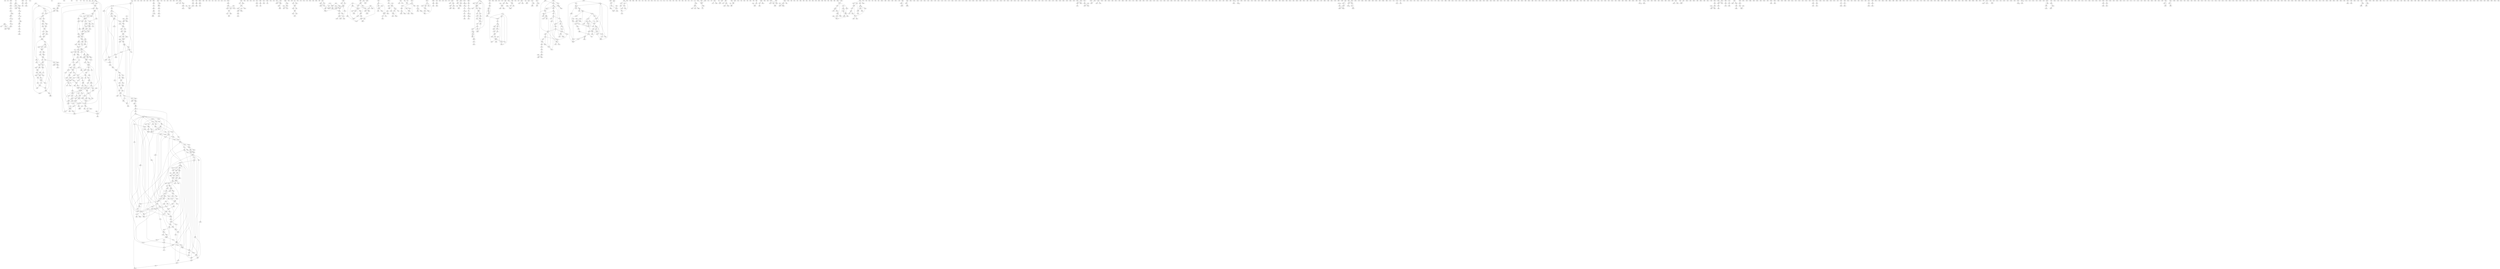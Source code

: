 digraph adj {
graph [k=96]
edge [d=-95]
"28+" [l=12801 C=201985]
"28-" [l=12801 C=201985]
"32+" [l=7639 C=125436]
"32-" [l=7639 C=125436]
"59+" [l=6229 C=98667]
"59-" [l=6229 C=98667]
"61+" [l=28805 C=463759]
"61-" [l=28805 C=463759]
"69+" [l=8478 C=150546]
"69-" [l=8478 C=150546]
"79+" [l=19621 C=326929]
"79-" [l=19621 C=326929]
"82+" [l=12722 C=198757]
"82-" [l=12722 C=198757]
"99+" [l=37212 C=663543]
"99-" [l=37212 C=663543]
"104+" [l=298 C=2260]
"104-" [l=298 C=2260]
"105+" [l=29103 C=499064]
"105-" [l=29103 C=499064]
"109+" [l=233 C=1756]
"109-" [l=233 C=1756]
"136+" [l=1032 C=13961]
"136-" [l=1032 C=13961]
"139+" [l=40141 C=695522]
"139-" [l=40141 C=695522]
"140+" [l=33631 C=550065]
"140-" [l=33631 C=550065]
"161+" [l=6905 C=109771]
"161-" [l=6905 C=109771]
"181+" [l=740 C=8972]
"181-" [l=740 C=8972]
"185+" [l=16085 C=272545]
"185-" [l=16085 C=272545]
"188+" [l=6150 C=104888]
"188-" [l=6150 C=104888]
"190+" [l=319 C=2599]
"190-" [l=319 C=2599]
"195+" [l=4861 C=72567]
"195-" [l=4861 C=72567]
"198+" [l=4720 C=86232]
"198-" [l=4720 C=86232]
"201+" [l=54923 C=962924]
"201-" [l=54923 C=962924]
"210+" [l=9755 C=152802]
"210-" [l=9755 C=152802]
"212+" [l=27203 C=471499]
"212-" [l=27203 C=471499]
"221+" [l=701 C=10757]
"221-" [l=701 C=10757]
"228+" [l=5935 C=92202]
"228-" [l=5935 C=92202]
"241+" [l=474 C=4380]
"241-" [l=474 C=4380]
"242+" [l=295 C=1075]
"242-" [l=295 C=1075]
"243+" [l=9960 C=161593]
"243-" [l=9960 C=161593]
"244+" [l=10241 C=176658]
"244-" [l=10241 C=176658]
"246+" [l=134 C=2524]
"246-" [l=134 C=2524]
"247+" [l=191 C=3876]
"247-" [l=191 C=3876]
"261+" [l=1483 C=16195]
"261-" [l=1483 C=16195]
"281+" [l=374 C=2901]
"281-" [l=374 C=2901]
"285+" [l=4517 C=64780]
"285-" [l=4517 C=64780]
"336+" [l=750 C=13675]
"336-" [l=750 C=13675]
"357+" [l=515 C=2221]
"357-" [l=515 C=2221]
"364+" [l=115 C=907]
"364-" [l=115 C=907]
"367+" [l=328 C=3765]
"367-" [l=328 C=3765]
"375+" [l=12404 C=210149]
"375-" [l=12404 C=210149]
"395+" [l=10844 C=187349]
"395-" [l=10844 C=187349]
"398+" [l=6309 C=105156]
"398-" [l=6309 C=105156]
"400+" [l=280 C=2618]
"400-" [l=280 C=2618]
"408+" [l=159 C=3547]
"408-" [l=159 C=3547]
"409+" [l=323 C=3045]
"409-" [l=323 C=3045]
"415+" [l=196 C=1041]
"415-" [l=196 C=1041]
"418+" [l=872 C=11843]
"418-" [l=872 C=11843]
"421+" [l=434 C=6243]
"421-" [l=434 C=6243]
"422+" [l=273 C=3223]
"422-" [l=273 C=3223]
"423+" [l=405 C=10310]
"423-" [l=405 C=10310]
"427+" [l=149 C=3234]
"427-" [l=149 C=3234]
"445+" [l=236 C=7288]
"445-" [l=236 C=7288]
"448+" [l=2316 C=38608]
"448-" [l=2316 C=38608]
"449+" [l=279 C=878]
"449-" [l=279 C=878]
"457+" [l=1960 C=31133]
"457-" [l=1960 C=31133]
"458+" [l=238 C=1048]
"458-" [l=238 C=1048]
"467+" [l=201 C=2213]
"467-" [l=201 C=2213]
"473+" [l=131 C=3438]
"473-" [l=131 C=3438]
"477+" [l=189 C=4957]
"477-" [l=189 C=4957]
"478+" [l=182 C=823]
"478-" [l=182 C=823]
"487+" [l=196 C=3866]
"487-" [l=196 C=3866]
"488+" [l=3788 C=57741]
"488-" [l=3788 C=57741]
"491+" [l=140 C=787]
"491-" [l=140 C=787]
"510+" [l=1476 C=21249]
"510-" [l=1476 C=21249]
"519+" [l=207 C=689]
"519-" [l=207 C=689]
"522+" [l=397 C=4452]
"522-" [l=397 C=4452]
"528+" [l=2520 C=45094]
"528-" [l=2520 C=45094]
"540+" [l=638 C=8246]
"540-" [l=638 C=8246]
"541+" [l=215 C=3828]
"541-" [l=215 C=3828]
"545+" [l=821 C=6319]
"545-" [l=821 C=6319]
"547+" [l=751 C=6230]
"547-" [l=751 C=6230]
"554+" [l=284 C=8606]
"554-" [l=284 C=8606]
"556+" [l=159 C=2442]
"556-" [l=159 C=2442]
"562+" [l=290 C=3722]
"562-" [l=290 C=3722]
"567+" [l=191 C=2001]
"567-" [l=191 C=2001]
"568+" [l=754 C=23013]
"568-" [l=754 C=23013]
"574+" [l=309 C=4044]
"574-" [l=309 C=4044]
"575+" [l=121 C=973]
"575-" [l=121 C=973]
"596+" [l=289 C=2750]
"596-" [l=289 C=2750]
"606+" [l=199 C=2269]
"606-" [l=199 C=2269]
"612+" [l=412 C=4797]
"612-" [l=412 C=4797]
"616+" [l=279 C=2184]
"616-" [l=279 C=2184]
"625+" [l=101 C=344]
"625-" [l=101 C=344]
"631+" [l=832 C=11030]
"631-" [l=832 C=11030]
"632+" [l=225 C=1688]
"632-" [l=225 C=1688]
"639+" [l=194 C=2925]
"639-" [l=194 C=2925]
"648+" [l=215 C=1131]
"648-" [l=215 C=1131]
"653+" [l=251 C=2587]
"653-" [l=251 C=2587]
"656+" [l=236 C=1123]
"656-" [l=236 C=1123]
"659+" [l=732 C=4556]
"659-" [l=732 C=4556]
"665+" [l=162 C=3181]
"665-" [l=162 C=3181]
"676+" [l=555 C=8814]
"676-" [l=555 C=8814]
"677+" [l=532 C=8488]
"677-" [l=532 C=8488]
"678+" [l=239 C=1967]
"678-" [l=239 C=1967]
"688+" [l=907 C=6554]
"688-" [l=907 C=6554]
"689+" [l=1764 C=25912]
"689-" [l=1764 C=25912]
"692+" [l=127 C=598]
"692-" [l=127 C=598]
"697+" [l=152 C=1527]
"697-" [l=152 C=1527]
"706+" [l=107 C=519]
"706-" [l=107 C=519]
"712+" [l=188 C=1258]
"712-" [l=188 C=1258]
"716+" [l=290 C=2924]
"716-" [l=290 C=2924]
"721+" [l=193 C=2658]
"721-" [l=193 C=2658]
"722+" [l=140 C=477]
"722-" [l=140 C=477]
"727+" [l=191 C=1552]
"727-" [l=191 C=1552]
"728+" [l=163 C=1935]
"728-" [l=163 C=1935]
"732+" [l=300 C=1437]
"732-" [l=300 C=1437]
"735+" [l=634 C=4041]
"735-" [l=634 C=4041]
"738+" [l=1218 C=8606]
"738-" [l=1218 C=8606]
"739+" [l=293 C=1696]
"739-" [l=293 C=1696]
"741+" [l=346 C=1201]
"741-" [l=346 C=1201]
"744+" [l=97 C=27]
"744-" [l=97 C=27]
"745+" [l=191 C=571]
"745-" [l=191 C=571]
"746+" [l=711 C=10355]
"746-" [l=711 C=10355]
"748+" [l=297 C=7365]
"748-" [l=297 C=7365]
"751+" [l=431 C=2108]
"751-" [l=431 C=2108]
"752+" [l=156 C=1132]
"752-" [l=156 C=1132]
"753+" [l=304 C=3020]
"753-" [l=304 C=3020]
"754+" [l=123 C=931]
"754-" [l=123 C=931]
"756+" [l=119 C=1414]
"756-" [l=119 C=1414]
"760+" [l=3778 C=54398]
"760-" [l=3778 C=54398]
"763+" [l=246 C=676]
"763-" [l=246 C=676]
"766+" [l=3002 C=49233]
"766-" [l=3002 C=49233]
"767+" [l=478 C=1750]
"767-" [l=478 C=1750]
"769+" [l=214 C=920]
"769-" [l=214 C=920]
"770+" [l=100 C=103]
"770-" [l=100 C=103]
"772+" [l=110 C=606]
"772-" [l=110 C=606]
"773+" [l=668 C=9016]
"773-" [l=668 C=9016]
"776+" [l=259 C=2852]
"776-" [l=259 C=2852]
"777+" [l=621 C=8993]
"777-" [l=621 C=8993]
"779+" [l=2380 C=33886]
"779-" [l=2380 C=33886]
"787+" [l=834 C=8199]
"787-" [l=834 C=8199]
"789+" [l=340 C=6080]
"789-" [l=340 C=6080]
"790+" [l=261 C=4827]
"790-" [l=261 C=4827]
"791+" [l=250 C=978]
"791-" [l=250 C=978]
"792+" [l=309 C=1324]
"792-" [l=309 C=1324]
"796+" [l=891 C=5147]
"796-" [l=891 C=5147]
"799+" [l=117 C=253]
"799-" [l=117 C=253]
"801+" [l=96 C=30]
"801-" [l=96 C=30]
"806+" [l=107 C=402]
"806-" [l=107 C=402]
"809+" [l=344 C=2422]
"809-" [l=344 C=2422]
"810+" [l=233 C=5248]
"810-" [l=233 C=5248]
"817+" [l=141 C=1670]
"817-" [l=141 C=1670]
"819+" [l=410 C=1809]
"819-" [l=410 C=1809]
"820+" [l=110 C=527]
"820-" [l=110 C=527]
"822+" [l=314 C=8661]
"822-" [l=314 C=8661]
"826+" [l=281 C=900]
"826-" [l=281 C=900]
"832+" [l=176 C=6694]
"832-" [l=176 C=6694]
"833+" [l=96 C=71]
"833-" [l=96 C=71]
"834+" [l=162 C=2135]
"834-" [l=162 C=2135]
"835+" [l=248 C=1491]
"835-" [l=248 C=1491]
"836+" [l=182 C=4378]
"836-" [l=182 C=4378]
"841+" [l=96 C=61]
"841-" [l=96 C=61]
"843+" [l=452 C=5087]
"843-" [l=452 C=5087]
"845+" [l=140 C=1687]
"845-" [l=140 C=1687]
"846+" [l=254 C=2347]
"846-" [l=254 C=2347]
"851+" [l=236 C=2635]
"851-" [l=236 C=2635]
"853+" [l=512 C=6460]
"853-" [l=512 C=6460]
"854+" [l=382 C=2857]
"854-" [l=382 C=2857]
"857+" [l=322 C=2001]
"857-" [l=322 C=2001]
"860+" [l=325 C=1557]
"860-" [l=325 C=1557]
"861+" [l=646 C=4216]
"861-" [l=646 C=4216]
"872+" [l=155 C=2027]
"872-" [l=155 C=2027]
"880+" [l=248 C=7733]
"880-" [l=248 C=7733]
"882+" [l=1257 C=18401]
"882-" [l=1257 C=18401]
"883+" [l=115 C=391]
"883-" [l=115 C=391]
"889+" [l=782 C=6791]
"889-" [l=782 C=6791]
"895+" [l=274 C=2127]
"895-" [l=274 C=2127]
"897+" [l=167 C=3770]
"897-" [l=167 C=3770]
"898+" [l=297 C=1711]
"898-" [l=297 C=1711]
"900+" [l=454 C=2642]
"900-" [l=454 C=2642]
"905+" [l=191 C=1605]
"905-" [l=191 C=1605]
"909+" [l=151 C=3256]
"909-" [l=151 C=3256]
"916+" [l=290 C=2457]
"916-" [l=290 C=2457]
"917+" [l=191 C=1590]
"917-" [l=191 C=1590]
"923+" [l=209 C=1839]
"923-" [l=209 C=1839]
"927+" [l=194 C=3242]
"927-" [l=194 C=3242]
"930+" [l=578 C=9081]
"930-" [l=578 C=9081]
"933+" [l=218 C=1464]
"933-" [l=218 C=1464]
"936+" [l=191 C=1112]
"936-" [l=191 C=1112]
"953+" [l=167 C=3493]
"953-" [l=167 C=3493]
"955+" [l=96 C=107]
"955-" [l=96 C=107]
"961+" [l=685 C=9304]
"961-" [l=685 C=9304]
"963+" [l=677 C=4716]
"963-" [l=677 C=4716]
"965+" [l=237 C=1480]
"965-" [l=237 C=1480]
"968+" [l=263 C=1740]
"968-" [l=263 C=1740]
"969+" [l=333 C=4338]
"969-" [l=333 C=4338]
"970+" [l=425 C=2700]
"970-" [l=425 C=2700]
"971+" [l=231 C=1275]
"971-" [l=231 C=1275]
"973+" [l=256 C=1707]
"973-" [l=256 C=1707]
"974+" [l=287 C=2545]
"974-" [l=287 C=2545]
"975+" [l=167 C=2178]
"975-" [l=167 C=2178]
"977+" [l=521 C=7208]
"977-" [l=521 C=7208]
"978+" [l=496 C=7347]
"978-" [l=496 C=7347]
"979+" [l=245 C=8233]
"979-" [l=245 C=8233]
"982+" [l=251 C=2922]
"982-" [l=251 C=2922]
"984+" [l=123 C=2301]
"984-" [l=123 C=2301]
"991+" [l=347 C=1868]
"991-" [l=347 C=1868]
"993+" [l=281 C=2256]
"993-" [l=281 C=2256]
"1002+" [l=139 C=914]
"1002-" [l=139 C=914]
"1003+" [l=221 C=2146]
"1003-" [l=221 C=2146]
"1004+" [l=119 C=465]
"1004-" [l=119 C=465]
"1008+" [l=391 C=2658]
"1008-" [l=391 C=2658]
"1013+" [l=121 C=1939]
"1013-" [l=121 C=1939]
"1014+" [l=649 C=7727]
"1014-" [l=649 C=7727]
"1015+" [l=263 C=1873]
"1015-" [l=263 C=1873]
"1016+" [l=412 C=4698]
"1016-" [l=412 C=4698]
"1029+" [l=214 C=1882]
"1029-" [l=214 C=1882]
"1031+" [l=131 C=1630]
"1031-" [l=131 C=1630]
"1033+" [l=318 C=1819]
"1033-" [l=318 C=1819]
"1038+" [l=706 C=8512]
"1038-" [l=706 C=8512]
"1041+" [l=333 C=3445]
"1041-" [l=333 C=3445]
"1042+" [l=629 C=2610]
"1042-" [l=629 C=2610]
"1043+" [l=156 C=1307]
"1043-" [l=156 C=1307]
"1045+" [l=183 C=1621]
"1045-" [l=183 C=1621]
"1047+" [l=249 C=1520]
"1047-" [l=249 C=1520]
"1048+" [l=167 C=2718]
"1048-" [l=167 C=2718]
"1053+" [l=116 C=461]
"1053-" [l=116 C=461]
"1055+" [l=98 C=123]
"1055-" [l=98 C=123]
"1059+" [l=162 C=2674]
"1059-" [l=162 C=2674]
"1065+" [l=159 C=813]
"1065-" [l=159 C=813]
"1066+" [l=173 C=2203]
"1066-" [l=173 C=2203]
"1067+" [l=328 C=1333]
"1067-" [l=328 C=1333]
"1069+" [l=292 C=2777]
"1069-" [l=292 C=2777]
"1073+" [l=107 C=427]
"1073-" [l=107 C=427]
"1079+" [l=191 C=1149]
"1079-" [l=191 C=1149]
"1081+" [l=311 C=1144]
"1081-" [l=311 C=1144]
"1083+" [l=235 C=2023]
"1083-" [l=235 C=2023]
"1084+" [l=104 C=252]
"1084-" [l=104 C=252]
"1089+" [l=206 C=1008]
"1089-" [l=206 C=1008]
"1090+" [l=124 C=551]
"1090-" [l=124 C=551]
"1096+" [l=707 C=9739]
"1096-" [l=707 C=9739]
"1099+" [l=121 C=529]
"1099-" [l=121 C=529]
"1103+" [l=323 C=3327]
"1103-" [l=323 C=3327]
"1105+" [l=288 C=2236]
"1105-" [l=288 C=2236]
"1106+" [l=167 C=2909]
"1106-" [l=167 C=2909]
"1117+" [l=108 C=293]
"1117-" [l=108 C=293]
"1119+" [l=170 C=1277]
"1119-" [l=170 C=1277]
"1121+" [l=102 C=168]
"1121-" [l=102 C=168]
"1124+" [l=297 C=2467]
"1124-" [l=297 C=2467]
"1125+" [l=117 C=1008]
"1125-" [l=117 C=1008]
"1126+" [l=648 C=3724]
"1126-" [l=648 C=3724]
"1131+" [l=155 C=1470]
"1131-" [l=155 C=1470]
"1133+" [l=249 C=1122]
"1133-" [l=249 C=1122]
"1135+" [l=551 C=3944]
"1135-" [l=551 C=3944]
"1136+" [l=195 C=1708]
"1136-" [l=195 C=1708]
"1139+" [l=689 C=4588]
"1139-" [l=689 C=4588]
"1140+" [l=363 C=3159]
"1140-" [l=363 C=3159]
"1142+" [l=191 C=1973]
"1142-" [l=191 C=1973]
"1143+" [l=585 C=3297]
"1143-" [l=585 C=3297]
"1148+" [l=100 C=97]
"1148-" [l=100 C=97]
"1150+" [l=98 C=58]
"1150-" [l=98 C=58]
"1151+" [l=236 C=1275]
"1151-" [l=236 C=1275]
"1156+" [l=184 C=654]
"1156-" [l=184 C=654]
"1157+" [l=460 C=2409]
"1157-" [l=460 C=2409]
"1158+" [l=519 C=7429]
"1158-" [l=519 C=7429]
"1159+" [l=198 C=1970]
"1159-" [l=198 C=1970]
"1162+" [l=203 C=1143]
"1162-" [l=203 C=1143]
"1163+" [l=232 C=542]
"1163-" [l=232 C=542]
"1165+" [l=315 C=3065]
"1165-" [l=315 C=3065]
"1169+" [l=146 C=447]
"1169-" [l=146 C=447]
"1170+" [l=606 C=4481]
"1170-" [l=606 C=4481]
"1171+" [l=116 C=715]
"1171-" [l=116 C=715]
"1173+" [l=113 C=424]
"1173-" [l=113 C=424]
"1175+" [l=169 C=2800]
"1175-" [l=169 C=2800]
"1176+" [l=194 C=3363]
"1176-" [l=194 C=3363]
"1179+" [l=291 C=2310]
"1179-" [l=291 C=2310]
"1182+" [l=426 C=3313]
"1182-" [l=426 C=3313]
"1183+" [l=275 C=1475]
"1183-" [l=275 C=1475]
"1185+" [l=238 C=837]
"1185-" [l=238 C=837]
"1187+" [l=113 C=562]
"1187-" [l=113 C=562]
"1188+" [l=523 C=7182]
"1188-" [l=523 C=7182]
"1192+" [l=187 C=4035]
"1192-" [l=187 C=4035]
"1194+" [l=236 C=1673]
"1194-" [l=236 C=1673]
"1196+" [l=109 C=488]
"1196-" [l=109 C=488]
"1197+" [l=605 C=6218]
"1197-" [l=605 C=6218]
"1202+" [l=128 C=1029]
"1202-" [l=128 C=1029]
"1204+" [l=208 C=3471]
"1204-" [l=208 C=3471]
"1205+" [l=1146 C=8733]
"1205-" [l=1146 C=8733]
"1208+" [l=503 C=3055]
"1208-" [l=503 C=3055]
"1211+" [l=248 C=1180]
"1211-" [l=248 C=1180]
"1216+" [l=182 C=864]
"1216-" [l=182 C=864]
"1217+" [l=135 C=1080]
"1217-" [l=135 C=1080]
"1221+" [l=398 C=1507]
"1221-" [l=398 C=1507]
"1223+" [l=291 C=1053]
"1223-" [l=291 C=1053]
"1225+" [l=116 C=380]
"1225-" [l=116 C=380]
"1232+" [l=313 C=2035]
"1232-" [l=313 C=2035]
"1233+" [l=513 C=2829]
"1233-" [l=513 C=2829]
"1236+" [l=98 C=98]
"1236-" [l=98 C=98]
"1243+" [l=293 C=4216]
"1243-" [l=293 C=4216]
"1244+" [l=545 C=3750]
"1244-" [l=545 C=3750]
"1245+" [l=663 C=4280]
"1245-" [l=663 C=4280]
"1248+" [l=110 C=184]
"1248-" [l=110 C=184]
"1250+" [l=399 C=2411]
"1250-" [l=399 C=2411]
"1252+" [l=541 C=3349]
"1252-" [l=541 C=3349]
"1257+" [l=193 C=568]
"1257-" [l=193 C=568]
"1261+" [l=191 C=645]
"1261-" [l=191 C=645]
"1263+" [l=145 C=1076]
"1263-" [l=145 C=1076]
"1266+" [l=197 C=2147]
"1266-" [l=197 C=2147]
"1267+" [l=412 C=4447]
"1267-" [l=412 C=4447]
"1268+" [l=197 C=2973]
"1268-" [l=197 C=2973]
"1276+" [l=207 C=1871]
"1276-" [l=207 C=1871]
"1282+" [l=195 C=1579]
"1282-" [l=195 C=1579]
"1284+" [l=360 C=1680]
"1284-" [l=360 C=1680]
"1285+" [l=191 C=1278]
"1285-" [l=191 C=1278]
"1286+" [l=248 C=2788]
"1286-" [l=248 C=2788]
"1291+" [l=196 C=1055]
"1291-" [l=196 C=1055]
"1292+" [l=128 C=768]
"1292-" [l=128 C=768]
"1293+" [l=115 C=809]
"1293-" [l=115 C=809]
"1294+" [l=109 C=1581]
"1294-" [l=109 C=1581]
"1295+" [l=218 C=1555]
"1295-" [l=218 C=1555]
"1297+" [l=112 C=906]
"1297-" [l=112 C=906]
"1300+" [l=129 C=1439]
"1300-" [l=129 C=1439]
"1303+" [l=387 C=1747]
"1303-" [l=387 C=1747]
"1304+" [l=438 C=4724]
"1304-" [l=438 C=4724]
"1306+" [l=204 C=1665]
"1306-" [l=204 C=1665]
"1308+" [l=134 C=1525]
"1308-" [l=134 C=1525]
"1309+" [l=230 C=2719]
"1309-" [l=230 C=2719]
"1320+" [l=235 C=960]
"1320-" [l=235 C=960]
"1321+" [l=206 C=1134]
"1321-" [l=206 C=1134]
"1323+" [l=285 C=694]
"1323-" [l=285 C=694]
"1329+" [l=138 C=1310]
"1329-" [l=138 C=1310]
"1335+" [l=273 C=1110]
"1335-" [l=273 C=1110]
"1336+" [l=129 C=1156]
"1336-" [l=129 C=1156]
"1337+" [l=191 C=1463]
"1337-" [l=191 C=1463]
"1347+" [l=119 C=912]
"1347-" [l=119 C=912]
"1348+" [l=580 C=5214]
"1348-" [l=580 C=5214]
"1349+" [l=201 C=951]
"1349-" [l=201 C=951]
"1350+" [l=103 C=147]
"1350-" [l=103 C=147]
"1352+" [l=112 C=217]
"1352-" [l=112 C=217]
"1353+" [l=217 C=1088]
"1353-" [l=217 C=1088]
"1366+" [l=472 C=5544]
"1366-" [l=472 C=5544]
"1367+" [l=295 C=1438]
"1367-" [l=295 C=1438]
"1369+" [l=868 C=5532]
"1369-" [l=868 C=5532]
"1372+" [l=392 C=1943]
"1372-" [l=392 C=1943]
"1376+" [l=191 C=1529]
"1376-" [l=191 C=1529]
"1379+" [l=368 C=1631]
"1379-" [l=368 C=1631]
"1383+" [l=662 C=3451]
"1383-" [l=662 C=3451]
"1390+" [l=108 C=277]
"1390-" [l=108 C=277]
"1394+" [l=143 C=2020]
"1394-" [l=143 C=2020]
"1395+" [l=147 C=2113]
"1395-" [l=147 C=2113]
"1396+" [l=311 C=1697]
"1396-" [l=311 C=1697]
"1397+" [l=677 C=3575]
"1397-" [l=677 C=3575]
"1402+" [l=277 C=2689]
"1402-" [l=277 C=2689]
"1404+" [l=216 C=926]
"1404-" [l=216 C=926]
"1405+" [l=155 C=493]
"1405-" [l=155 C=493]
"1408+" [l=374 C=3206]
"1408-" [l=374 C=3206]
"1413+" [l=131 C=1753]
"1413-" [l=131 C=1753]
"1418+" [l=397 C=1192]
"1418-" [l=397 C=1192]
"1421+" [l=403 C=2028]
"1421-" [l=403 C=2028]
"1423+" [l=524 C=2635]
"1423-" [l=524 C=2635]
"1426+" [l=198 C=840]
"1426-" [l=198 C=840]
"1428+" [l=498 C=2732]
"1428-" [l=498 C=2732]
"1429+" [l=250 C=618]
"1429-" [l=250 C=618]
"1431+" [l=193 C=1301]
"1431-" [l=193 C=1301]
"1438+" [l=342 C=2196]
"1438-" [l=342 C=2196]
"1444+" [l=191 C=992]
"1444-" [l=191 C=992]
"1445+" [l=125 C=1020]
"1445-" [l=125 C=1020]
"1446+" [l=185 C=1191]
"1446-" [l=185 C=1191]
"1447+" [l=103 C=216]
"1447-" [l=103 C=216]
"1449+" [l=124 C=950]
"1449-" [l=124 C=950]
"1451+" [l=351 C=1262]
"1451-" [l=351 C=1262]
"1460+" [l=191 C=1005]
"1460-" [l=191 C=1005]
"1463+" [l=98 C=68]
"1463-" [l=98 C=68]
"1464+" [l=233 C=4638]
"1464-" [l=233 C=4638]
"1471+" [l=290 C=1138]
"1471-" [l=290 C=1138]
"1473+" [l=159 C=424]
"1473-" [l=159 C=424]
"1478+" [l=362 C=2019]
"1478-" [l=362 C=2019]
"1479+" [l=151 C=2346]
"1479-" [l=151 C=2346]
"1480+" [l=146 C=918]
"1480-" [l=146 C=918]
"1481+" [l=271 C=776]
"1481-" [l=271 C=776]
"1487+" [l=447 C=1878]
"1487-" [l=447 C=1878]
"1490+" [l=98 C=105]
"1490-" [l=98 C=105]
"1491+" [l=233 C=1433]
"1491-" [l=233 C=1433]
"1495+" [l=373 C=1495]
"1495-" [l=373 C=1495]
"1498+" [l=206 C=389]
"1498-" [l=206 C=389]
"1500+" [l=521 C=3288]
"1500-" [l=521 C=3288]
"1501+" [l=97 C=80]
"1501-" [l=97 C=80]
"1503+" [l=131 C=714]
"1503-" [l=131 C=714]
"1504+" [l=185 C=1030]
"1504-" [l=185 C=1030]
"1513+" [l=104 C=293]
"1513-" [l=104 C=293]
"1518+" [l=107 C=339]
"1518-" [l=107 C=339]
"1521+" [l=125 C=1317]
"1521-" [l=125 C=1317]
"1524+" [l=131 C=782]
"1524-" [l=131 C=782]
"1529+" [l=236 C=489]
"1529-" [l=236 C=489]
"1532+" [l=137 C=957]
"1532-" [l=137 C=957]
"1533+" [l=197 C=1062]
"1533-" [l=197 C=1062]
"1534+" [l=120 C=599]
"1534-" [l=120 C=599]
"1542+" [l=201 C=394]
"1542-" [l=201 C=394]
"1544+" [l=200 C=1202]
"1544-" [l=200 C=1202]
"1545+" [l=197 C=364]
"1545-" [l=197 C=364]
"1549+" [l=280 C=974]
"1549-" [l=280 C=974]
"1554+" [l=198 C=1443]
"1554-" [l=198 C=1443]
"1559+" [l=205 C=976]
"1559-" [l=205 C=976]
"1560+" [l=395 C=2891]
"1560-" [l=395 C=2891]
"1562+" [l=223 C=634]
"1562-" [l=223 C=634]
"1565+" [l=291 C=2361]
"1565-" [l=291 C=2361]
"1569+" [l=134 C=1152]
"1569-" [l=134 C=1152]
"1574+" [l=426 C=4130]
"1574-" [l=426 C=4130]
"1575+" [l=285 C=1262]
"1575-" [l=285 C=1262]
"1578+" [l=188 C=832]
"1578-" [l=188 C=832]
"1579+" [l=99 C=211]
"1579-" [l=99 C=211]
"1588+" [l=390 C=2508]
"1588-" [l=390 C=2508]
"1597+" [l=345 C=2607]
"1597-" [l=345 C=2607]
"1598+" [l=440 C=1530]
"1598-" [l=440 C=1530]
"1599+" [l=113 C=258]
"1599-" [l=113 C=258]
"1603+" [l=435 C=1883]
"1603-" [l=435 C=1883]
"1605+" [l=192 C=1321]
"1605-" [l=192 C=1321]
"1610+" [l=181 C=822]
"1610-" [l=181 C=822]
"1620+" [l=422 C=4352]
"1620-" [l=422 C=4352]
"1621+" [l=195 C=659]
"1621-" [l=195 C=659]
"1622+" [l=215 C=286]
"1622-" [l=215 C=286]
"1624+" [l=156 C=1676]
"1624-" [l=156 C=1676]
"1626+" [l=236 C=1234]
"1626-" [l=236 C=1234]
"1627+" [l=98 C=41]
"1627-" [l=98 C=41]
"1629+" [l=322 C=1091]
"1629-" [l=322 C=1091]
"1630+" [l=364 C=1335]
"1630-" [l=364 C=1335]
"1633+" [l=283 C=2272]
"1633-" [l=283 C=2272]
"1637+" [l=237 C=1445]
"1637-" [l=237 C=1445]
"1638+" [l=245 C=1240]
"1638-" [l=245 C=1240]
"1640+" [l=206 C=886]
"1640-" [l=206 C=886]
"1643+" [l=192 C=1426]
"1643-" [l=192 C=1426]
"1646+" [l=101 C=118]
"1646-" [l=101 C=118]
"1649+" [l=275 C=1378]
"1649-" [l=275 C=1378]
"1650+" [l=123 C=847]
"1650-" [l=123 C=847]
"1653+" [l=215 C=571]
"1653-" [l=215 C=571]
"1655+" [l=201 C=991]
"1655-" [l=201 C=991]
"1657+" [l=222 C=428]
"1657-" [l=222 C=428]
"1658+" [l=271 C=700]
"1658-" [l=271 C=700]
"1660+" [l=262 C=567]
"1660-" [l=262 C=567]
"1664+" [l=223 C=781]
"1664-" [l=223 C=781]
"1667+" [l=312 C=913]
"1667-" [l=312 C=913]
"1669+" [l=374 C=1275]
"1669-" [l=374 C=1275]
"1670+" [l=230 C=1121]
"1670-" [l=230 C=1121]
"1672+" [l=98 C=36]
"1672-" [l=98 C=36]
"1677+" [l=192 C=1005]
"1677-" [l=192 C=1005]
"1678+" [l=152 C=874]
"1678-" [l=152 C=874]
"1679+" [l=184 C=755]
"1679-" [l=184 C=755]
"1681+" [l=203 C=1213]
"1681-" [l=203 C=1213]
"1684+" [l=137 C=999]
"1684-" [l=137 C=999]
"1687+" [l=162 C=470]
"1687-" [l=162 C=470]
"1688+" [l=155 C=651]
"1688-" [l=155 C=651]
"1694+" [l=323 C=874]
"1694-" [l=323 C=874]
"1695+" [l=315 C=1845]
"1695-" [l=315 C=1845]
"1696+" [l=119 C=753]
"1696-" [l=119 C=753]
"1697+" [l=301 C=1595]
"1697-" [l=301 C=1595]
"1698+" [l=386 C=1538]
"1698-" [l=386 C=1538]
"1701+" [l=337 C=1088]
"1701-" [l=337 C=1088]
"1709+" [l=210 C=916]
"1709-" [l=210 C=916]
"1710+" [l=197 C=979]
"1710-" [l=197 C=979]
"1716+" [l=314 C=1201]
"1716-" [l=314 C=1201]
"1718+" [l=115 C=887]
"1718-" [l=115 C=887]
"1721+" [l=122 C=626]
"1721-" [l=122 C=626]
"1724+" [l=187 C=500]
"1724-" [l=187 C=500]
"1730+" [l=104 C=170]
"1730-" [l=104 C=170]
"1733+" [l=99 C=74]
"1733-" [l=99 C=74]
"1735+" [l=156 C=279]
"1735-" [l=156 C=279]
"1740+" [l=168 C=481]
"1740-" [l=168 C=481]
"1743+" [l=174 C=784]
"1743-" [l=174 C=784]
"1744+" [l=97 C=25]
"1744-" [l=97 C=25]
"1747+" [l=192 C=695]
"1747-" [l=192 C=695]
"1748+" [l=140 C=868]
"1748-" [l=140 C=868]
"1753+" [l=234 C=784]
"1753-" [l=234 C=784]
"1760+" [l=371 C=3046]
"1760-" [l=371 C=3046]
"1762+" [l=317 C=947]
"1762-" [l=317 C=947]
"1763+" [l=347 C=1289]
"1763-" [l=347 C=1289]
"1773+" [l=124 C=846]
"1773-" [l=124 C=846]
"1774+" [l=411 C=2085]
"1774-" [l=411 C=2085]
"1777+" [l=111 C=352]
"1777-" [l=111 C=352]
"1783+" [l=119 C=345]
"1783-" [l=119 C=345]
"1786+" [l=134 C=424]
"1786-" [l=134 C=424]
"1791+" [l=192 C=251]
"1791-" [l=192 C=251]
"1793+" [l=191 C=1700]
"1793-" [l=191 C=1700]
"1794+" [l=197 C=1166]
"1794-" [l=197 C=1166]
"1797+" [l=397 C=1345]
"1797-" [l=397 C=1345]
"1801+" [l=275 C=1008]
"1801-" [l=275 C=1008]
"1808+" [l=229 C=1000]
"1808-" [l=229 C=1000]
"1813+" [l=106 C=155]
"1813-" [l=106 C=155]
"1814+" [l=399 C=2123]
"1814-" [l=399 C=2123]
"1817+" [l=218 C=602]
"1817-" [l=218 C=602]
"1822+" [l=110 C=455]
"1822-" [l=110 C=455]
"1830+" [l=241 C=537]
"1830-" [l=241 C=537]
"1831+" [l=281 C=934]
"1831-" [l=281 C=934]
"1832+" [l=117 C=1003]
"1832-" [l=117 C=1003]
"1840+" [l=201 C=451]
"1840-" [l=201 C=451]
"1844+" [l=369 C=1372]
"1844-" [l=369 C=1372]
"1845+" [l=277 C=1076]
"1845-" [l=277 C=1076]
"1846+" [l=193 C=1435]
"1846-" [l=193 C=1435]
"1847+" [l=217 C=784]
"1847-" [l=217 C=784]
"1849+" [l=354 C=1448]
"1849-" [l=354 C=1448]
"1850+" [l=208 C=514]
"1850-" [l=208 C=514]
"1854+" [l=187 C=678]
"1854-" [l=187 C=678]
"1855+" [l=254 C=1199]
"1855-" [l=254 C=1199]
"1862+" [l=97 C=54]
"1862-" [l=97 C=54]
"1864+" [l=244 C=684]
"1864-" [l=244 C=684]
"1865+" [l=241 C=680]
"1865-" [l=241 C=680]
"1872+" [l=313 C=948]
"1872-" [l=313 C=948]
"1875+" [l=213 C=764]
"1875-" [l=213 C=764]
"1876+" [l=210 C=561]
"1876-" [l=210 C=561]
"1877+" [l=196 C=562]
"1877-" [l=196 C=562]
"1880+" [l=272 C=840]
"1880-" [l=272 C=840]
"1882+" [l=214 C=486]
"1882-" [l=214 C=486]
"1885+" [l=372 C=1076]
"1885-" [l=372 C=1076]
"1890+" [l=200 C=534]
"1890-" [l=200 C=534]
"1891+" [l=218 C=533]
"1891-" [l=218 C=533]
"1892+" [l=244 C=543]
"1892-" [l=244 C=543]
"1897+" [l=112 C=211]
"1897-" [l=112 C=211]
"1902+" [l=98 C=56]
"1902-" [l=98 C=56]
"1906+" [l=191 C=1068]
"1906-" [l=191 C=1068]
"1911+" [l=107 C=129]
"1911-" [l=107 C=129]
"1913+" [l=222 C=765]
"1913-" [l=222 C=765]
"1914+" [l=156 C=293]
"1914-" [l=156 C=293]
"1915+" [l=119 C=266]
"1915-" [l=119 C=266]
"1918+" [l=200 C=479]
"1918-" [l=200 C=479]
"1921+" [l=199 C=512]
"1921-" [l=199 C=512]
"1922+" [l=203 C=462]
"1922-" [l=203 C=462]
"1923+" [l=106 C=242]
"1923-" [l=106 C=242]
"1931+" [l=204 C=395]
"1931-" [l=204 C=395]
"1936+" [l=261 C=693]
"1936-" [l=261 C=693]
"1938+" [l=234 C=592]
"1938-" [l=234 C=592]
"1939+" [l=244 C=570]
"1939-" [l=244 C=570]
"1941+" [l=96 C=255]
"1941-" [l=96 C=255]
"1945+" [l=193 C=354]
"1945-" [l=193 C=354]
"1948+" [l=192 C=293]
"1948-" [l=192 C=293]
"1949+" [l=212 C=445]
"1949-" [l=212 C=445]
"1950+" [l=193 C=636]
"1950-" [l=193 C=636]
"1951+" [l=110 C=32]
"1951-" [l=110 C=32]
"1954+" [l=125 C=68]
"1954-" [l=125 C=68]
"1955+" [l=137 C=177]
"1955-" [l=137 C=177]
"1958+" [l=196 C=260]
"1958-" [l=196 C=260]
"1960+" [l=121 C=75]
"1960-" [l=121 C=75]
"1990+" [l=21018 C=481518]
"1990-" [l=21018 C=481518]
"1991+" [l=16310 C=266646]
"1991-" [l=16310 C=266646]
"1992+" [l=37936 C=628253]
"1992-" [l=37936 C=628253]
"1993+" [l=73372 C=1372840]
"1993-" [l=73372 C=1372840]
"1995+" [l=91032 C=1514885]
"1995-" [l=91032 C=1514885]
"1996+" [l=53244 C=959159]
"1996-" [l=53244 C=959159]
"1997+" [l=22208 C=378568]
"1997-" [l=22208 C=378568]
"1998+" [l=37508 C=668059]
"1998-" [l=37508 C=668059]
"2000+" [l=73026 C=1288523]
"2000-" [l=73026 C=1288523]
"2001+" [l=52326 C=829954]
"2001-" [l=52326 C=829954]
"2004+" [l=48655 C=818591]
"2004-" [l=48655 C=818591]
"2005+" [l=27317 C=473400]
"2005-" [l=27317 C=473400]
"2006+" [l=57115 C=941092]
"2006-" [l=57115 C=941092]
"2009+" [l=53240 C=929911]
"2009-" [l=53240 C=929911]
"2010+" [l=21405 C=386197]
"2010-" [l=21405 C=386197]
"2012+" [l=45783 C=810725]
"2012-" [l=45783 C=810725]
"2014+" [l=47856 C=816595]
"2014-" [l=47856 C=816595]
"2015+" [l=130148 C=2195429]
"2015-" [l=130148 C=2195429]
"2018+" [l=17782 C=302236]
"2018-" [l=17782 C=302236]
"2020+" [l=8786 C=141688]
"2020-" [l=8786 C=141688]
"2025+" [l=13127 C=213369]
"2025-" [l=13127 C=213369]
"2027+" [l=58442 C=1060957]
"2027-" [l=58442 C=1060957]
"2028+" [l=7990 C=112135]
"2028-" [l=7990 C=112135]
"2029+" [l=123521 C=2225119]
"2029-" [l=123521 C=2225119]
"2031+" [l=22224 C=363469]
"2031-" [l=22224 C=363469]
"2032+" [l=15960 C=274791]
"2032-" [l=15960 C=274791]
"2036+" [l=91962 C=1524661]
"2036-" [l=91962 C=1524661]
"2037+" [l=17194 C=310511]
"2037-" [l=17194 C=310511]
"2039+" [l=16512 C=259709]
"2039-" [l=16512 C=259709]
"2044+" [l=58070 C=980413]
"2044-" [l=58070 C=980413]
"2048+" [l=29291 C=490356]
"2048-" [l=29291 C=490356]
"2049+" [l=28909 C=440233]
"2049-" [l=28909 C=440233]
"2050+" [l=46357 C=815515]
"2050-" [l=46357 C=815515]
"2051+" [l=12071 C=207563]
"2051-" [l=12071 C=207563]
"2055+" [l=19921 C=333087]
"2055-" [l=19921 C=333087]
"2057+" [l=18977 C=325257]
"2057-" [l=18977 C=325257]
"2063+" [l=37341 C=601291]
"2063-" [l=37341 C=601291]
"2064+" [l=14131 C=249639]
"2064-" [l=14131 C=249639]
"2066+" [l=13199 C=224959]
"2066-" [l=13199 C=224959]
"2068+" [l=11669 C=195083]
"2068-" [l=11669 C=195083]
"2069+" [l=9959 C=148802]
"2069-" [l=9959 C=148802]
"2070+" [l=10012 C=163758]
"2070-" [l=10012 C=163758]
"2071+" [l=8516 C=126047]
"2071-" [l=8516 C=126047]
"2073+" [l=14289 C=231191]
"2073-" [l=14289 C=231191]
"2074+" [l=18248 C=289246]
"2074-" [l=18248 C=289246]
"2076+" [l=17837 C=273497]
"2076-" [l=17837 C=273497]
"2079+" [l=14634 C=277540]
"2079-" [l=14634 C=277540]
"2087+" [l=28857 C=465886]
"2087-" [l=28857 C=465886]
"2088+" [l=30888 C=512620]
"2088-" [l=30888 C=512620]
"2089+" [l=10343 C=168508]
"2089-" [l=10343 C=168508]
"2090+" [l=7815 C=112198]
"2090-" [l=7815 C=112198]
"2091+" [l=54767 C=931936]
"2091-" [l=54767 C=931936]
"2093+" [l=6959 C=118596]
"2093-" [l=6959 C=118596]
"2096+" [l=34539 C=586008]
"2096-" [l=34539 C=586008]
"2097+" [l=1971 C=21068]
"2097-" [l=1971 C=21068]
"2100+" [l=16174 C=274121]
"2100-" [l=16174 C=274121]
"2101+" [l=13363 C=221151]
"2101-" [l=13363 C=221151]
"2103+" [l=3780 C=68113]
"2103-" [l=3780 C=68113]
"2104+" [l=11402 C=199333]
"2104-" [l=11402 C=199333]
"2106+" [l=3499 C=44044]
"2106-" [l=3499 C=44044]
"2108+" [l=52601 C=942952]
"2108-" [l=52601 C=942952]
"2114+" [l=9378 C=154599]
"2114-" [l=9378 C=154599]
"2119+" [l=36856 C=618322]
"2119-" [l=36856 C=618322]
"2122+" [l=533 C=3004]
"2122-" [l=533 C=3004]
"2128+" [l=1001 C=6033]
"2128-" [l=1001 C=6033]
"2130+" [l=69972 C=1151170]
"2130-" [l=69972 C=1151170]
"2132+" [l=397 C=12661]
"2132-" [l=397 C=12661]
"2134+" [l=4752 C=62675]
"2134-" [l=4752 C=62675]
"2135+" [l=13907 C=220469]
"2135-" [l=13907 C=220469]
"2137+" [l=2284 C=33910]
"2137-" [l=2284 C=33910]
"2138+" [l=1528 C=14965]
"2138-" [l=1528 C=14965]
"2139+" [l=1943 C=11961]
"2139-" [l=1943 C=11961]
"2143+" [l=189 C=3897]
"2143-" [l=189 C=3897]
"2147+" [l=997 C=7279]
"2147-" [l=997 C=7279]
"2150+" [l=605 C=3198]
"2150-" [l=605 C=3198]
"2151+" [l=212 C=4372]
"2151-" [l=212 C=4372]
"2152+" [l=3832 C=47954]
"2152-" [l=3832 C=47954]
"2154+" [l=828 C=13628]
"2154-" [l=828 C=13628]
"2157+" [l=144 C=4452]
"2157-" [l=144 C=4452]
"2158+" [l=855 C=14145]
"2158-" [l=855 C=14145]
"2159+" [l=738 C=6660]
"2159-" [l=738 C=6660]
"2161+" [l=468 C=2055]
"2161-" [l=468 C=2055]
"2163+" [l=26147 C=446430]
"2163-" [l=26147 C=446430]
"2165+" [l=682 C=12095]
"2165-" [l=682 C=12095]
"2166+" [l=138 C=4528]
"2166-" [l=138 C=4528]
"2168+" [l=191 C=1727]
"2168-" [l=191 C=1727]
"2171+" [l=227 C=1791]
"2171-" [l=227 C=1791]
"2173+" [l=21136 C=367757]
"2173-" [l=21136 C=367757]
"2174+" [l=114 C=815]
"2174-" [l=114 C=815]
"2177+" [l=960 C=6892]
"2177-" [l=960 C=6892]
"2178+" [l=939 C=9819]
"2178-" [l=939 C=9819]
"2184+" [l=582 C=2983]
"2184-" [l=582 C=2983]
"2185+" [l=194 C=3431]
"2185-" [l=194 C=3431]
"2186+" [l=526 C=1967]
"2186-" [l=526 C=1967]
"2189+" [l=713 C=4252]
"2189-" [l=713 C=4252]
"2190+" [l=2329 C=18189]
"2190-" [l=2329 C=18189]
"2191+" [l=419 C=2281]
"2191-" [l=419 C=2281]
"2192+" [l=410 C=2758]
"2192-" [l=410 C=2758]
"2193+" [l=370 C=1711]
"2193-" [l=370 C=1711]
"2197+" [l=846 C=14658]
"2197-" [l=846 C=14658]
"2198+" [l=638 C=2628]
"2198-" [l=638 C=2628]
"2199+" [l=428 C=2270]
"2199-" [l=428 C=2270]
"2200+" [l=116 C=674]
"2200-" [l=116 C=674]
"2201+" [l=486 C=1969]
"2201-" [l=486 C=1969]
"2202+" [l=948 C=5858]
"2202-" [l=948 C=5858]
"2204+" [l=682 C=3542]
"2204-" [l=682 C=3542]
"2205+" [l=442 C=2504]
"2205-" [l=442 C=2504]
"2207+" [l=270 C=5364]
"2207-" [l=270 C=5364]
"2208+" [l=184 C=9948]
"2208-" [l=184 C=9948]
"2209+" [l=260 C=2993]
"2209-" [l=260 C=2993]
"2210+" [l=1039 C=5750]
"2210-" [l=1039 C=5750]
"2211+" [l=1342 C=11821]
"2211-" [l=1342 C=11821]
"2212+" [l=947 C=7059]
"2212-" [l=947 C=7059]
"2213+" [l=759 C=4120]
"2213-" [l=759 C=4120]
"2214+" [l=500 C=7251]
"2214-" [l=500 C=7251]
"2215+" [l=293 C=1308]
"2215-" [l=293 C=1308]
"2216+" [l=408 C=1472]
"2216-" [l=408 C=1472]
"2217+" [l=573 C=2250]
"2217-" [l=573 C=2250]
"2218+" [l=450 C=1733]
"2218-" [l=450 C=1733]
"2221+" [l=558 C=2192]
"2221-" [l=558 C=2192]
"2222+" [l=634 C=3686]
"2222-" [l=634 C=3686]
"2223+" [l=540 C=2361]
"2223-" [l=540 C=2361]
"2224+" [l=564 C=2178]
"2224-" [l=564 C=2178]
"2226+" [l=395 C=2562]
"2226-" [l=395 C=2562]
"2228+" [l=656 C=3774]
"2228-" [l=656 C=3774]
"2230+" [l=383 C=1507]
"2230-" [l=383 C=1507]
"2231+" [l=215 C=1740]
"2231-" [l=215 C=1740]
"2232+" [l=395 C=1292]
"2232-" [l=395 C=1292]
"2233+" [l=403 C=1320]
"2233-" [l=403 C=1320]
"2235+" [l=134 C=1364]
"2235-" [l=134 C=1364]
"2236+" [l=409 C=1037]
"2236-" [l=409 C=1037]
"2237+" [l=123 C=131]
"2237-" [l=123 C=131]
"2242+" [l=153 C=4315]
"2242-" [l=153 C=4315]
"2273+" [l=7399 C=116144]
"2273-" [l=7399 C=116144]
"2275+" [l=274 C=3625]
"2275-" [l=274 C=3625]
"2279+" [l=701 C=9708]
"2279-" [l=701 C=9708]
"2280+" [l=711 C=12412]
"2280-" [l=711 C=12412]
"2281+" [l=622 C=8154]
"2281-" [l=622 C=8154]
"2284+" [l=371 C=5697]
"2284-" [l=371 C=5697]
"2287+" [l=11609 C=194781]
"2287-" [l=11609 C=194781]
"2288+" [l=170 C=7901]
"2288-" [l=170 C=7901]
"2289+" [l=141 C=2540]
"2289-" [l=141 C=2540]
"2291+" [l=247 C=2563]
"2291-" [l=247 C=2563]
"2293+" [l=379 C=9059]
"2293-" [l=379 C=9059]
"2294+" [l=239 C=1881]
"2294-" [l=239 C=1881]
"2296+" [l=448 C=5786]
"2296-" [l=448 C=5786]
"2297+" [l=214 C=5676]
"2297-" [l=214 C=5676]
"2301+" [l=730 C=10421]
"2301-" [l=730 C=10421]
"2302+" [l=330 C=3086]
"2302-" [l=330 C=3086]
"2303+" [l=265 C=2585]
"2303-" [l=265 C=2585]
"2304+" [l=440 C=6492]
"2304-" [l=440 C=6492]
"2305+" [l=381 C=3585]
"2305-" [l=381 C=3585]
"2307+" [l=216 C=2560]
"2307-" [l=216 C=2560]
"2309+" [l=111 C=1341]
"2309-" [l=111 C=1341]
"2312+" [l=122 C=946]
"2312-" [l=122 C=946]
"2314+" [l=281 C=2575]
"2314-" [l=281 C=2575]
"2315+" [l=180 C=1250]
"2315-" [l=180 C=1250]
"2317+" [l=143 C=1574]
"2317-" [l=143 C=1574]
"2320+" [l=236 C=1911]
"2320-" [l=236 C=1911]
"2321+" [l=183 C=1791]
"2321-" [l=183 C=1791]
"2323+" [l=379 C=5200]
"2323-" [l=379 C=5200]
"2326+" [l=125 C=1724]
"2326-" [l=125 C=1724]
"2327+" [l=261 C=2547]
"2327-" [l=261 C=2547]
"2328+" [l=204 C=1437]
"2328-" [l=204 C=1437]
"2329+" [l=203 C=1522]
"2329-" [l=203 C=1522]
"2338+" [l=185 C=4322]
"2338-" [l=185 C=4322]
"2340+" [l=894 C=13459]
"2340-" [l=894 C=13459]
"2342+" [l=204 C=6220]
"2342-" [l=204 C=6220]
"2350+" [l=2035 C=60102]
"2350-" [l=2035 C=60102]
"2353+" [l=790 C=12340]
"2353-" [l=790 C=12340]
"2355+" [l=602 C=23774]
"2355-" [l=602 C=23774]
"2356+" [l=404 C=13615]
"2356-" [l=404 C=13615]
"2360+" [l=500 C=11516]
"2360-" [l=500 C=11516]
"2362+" [l=355 C=5996]
"2362-" [l=355 C=5996]
"2365+" [l=730 C=24846]
"2365-" [l=730 C=24846]
"2371+" [l=288 C=3884]
"2371-" [l=288 C=3884]
"2372+" [l=625 C=14392]
"2372-" [l=625 C=14392]
"2375+" [l=405 C=7083]
"2375-" [l=405 C=7083]
"2380+" [l=374 C=18293]
"2380-" [l=374 C=18293]
"2387+" [l=191 C=0]
"2387-" [l=191 C=0]
"2389+" [l=191 C=0]
"2389-" [l=191 C=0]
"2392+" [l=191 C=0]
"2392-" [l=191 C=0]
"2393+" [l=191 C=0]
"2393-" [l=191 C=0]
"2394+" [l=191 C=0]
"2394-" [l=191 C=0]
"2395+" [l=191 C=0]
"2395-" [l=191 C=0]
"2398+" [l=191 C=0]
"2398-" [l=191 C=0]
"2400+" [l=191 C=0]
"2400-" [l=191 C=0]
"2405+" [l=191 C=0]
"2405-" [l=191 C=0]
"2406+" [l=191 C=0]
"2406-" [l=191 C=0]
"2407+" [l=191 C=0]
"2407-" [l=191 C=0]
"2408+" [l=191 C=0]
"2408-" [l=191 C=0]
"2411+" [l=191 C=0]
"2411-" [l=191 C=0]
"2412+" [l=191 C=0]
"2412-" [l=191 C=0]
"2413+" [l=191 C=0]
"2413-" [l=191 C=0]
"2414+" [l=191 C=0]
"2414-" [l=191 C=0]
"2415+" [l=191 C=0]
"2415-" [l=191 C=0]
"2416+" [l=191 C=0]
"2416-" [l=191 C=0]
"2421+" [l=29209 C=544775]
"2421-" [l=29209 C=544775]
"2422+" [l=8062 C=196125]
"2422-" [l=8062 C=196125]
"2423+" [l=42096 C=750467]
"2423-" [l=42096 C=750467]
"2424+" [l=16579 C=311139]
"2424-" [l=16579 C=311139]
"2425+" [l=19251 C=330011]
"2425-" [l=19251 C=330011]
"2426+" [l=33469 C=1026434]
"2426-" [l=33469 C=1026434]
"2427+" [l=33767 C=571104]
"2427-" [l=33767 C=571104]
"2429+" [l=6546 C=118679]
"2429-" [l=6546 C=118679]
"2430+" [l=15984 C=255948]
"2430-" [l=15984 C=255948]
"2431+" [l=8292 C=134930]
"2431-" [l=8292 C=134930]
"2432+" [l=23429 C=388800]
"2432-" [l=23429 C=388800]
"2433+" [l=56503 C=912721]
"2433-" [l=56503 C=912721]
"2434+" [l=10318 C=178369]
"2434-" [l=10318 C=178369]
"2435+" [l=51083 C=921637]
"2435-" [l=51083 C=921637]
"2436+" [l=22082 C=368770]
"2436-" [l=22082 C=368770]
"2437+" [l=32935 C=558312]
"2437-" [l=32935 C=558312]
"2438+" [l=80399 C=1410656]
"2438-" [l=80399 C=1410656]
"2439+" [l=10076 C=169726]
"2439-" [l=10076 C=169726]
"2440+" [l=48457 C=875575]
"2440-" [l=48457 C=875575]
"2441+" [l=22500 C=386517]
"2441-" [l=22500 C=386517]
"2442+" [l=3379 C=72137]
"2442-" [l=3379 C=72137]
"2443+" [l=7956 C=161905]
"2443-" [l=7956 C=161905]
"2444+" [l=7491 C=153308]
"2444-" [l=7491 C=153308]
"2445+" [l=20907 C=328353]
"2445-" [l=20907 C=328353]
"2446+" [l=50757 C=879904]
"2446-" [l=50757 C=879904]
"2447+" [l=5375 C=107233]
"2447-" [l=5375 C=107233]
"2448+" [l=9781 C=167713]
"2448-" [l=9781 C=167713]
"2449+" [l=17068 C=516832]
"2449-" [l=17068 C=516832]
"2450+" [l=19517 C=334511]
"2450-" [l=19517 C=334511]
"2451+" [l=3133 C=62968]
"2451-" [l=3133 C=62968]
"2452+" [l=4023 C=58808]
"2452-" [l=4023 C=58808]
"2453+" [l=13273 C=240553]
"2453-" [l=13273 C=240553]
"2454+" [l=4949 C=72792]
"2454-" [l=4949 C=72792]
"2455+" [l=1421 C=24685]
"2455-" [l=1421 C=24685]
"2456+" [l=4333 C=82785]
"2456-" [l=4333 C=82785]
"2457+" [l=23979 C=412671]
"2457-" [l=23979 C=412671]
"2458+" [l=3585 C=69561]
"2458-" [l=3585 C=69561]
"2459+" [l=5453 C=79547]
"2459-" [l=5453 C=79547]
"2460+" [l=246485 C=4458984]
"2460-" [l=246485 C=4458984]
"2461+" [l=4365 C=75888]
"2461-" [l=4365 C=75888]
"2463+" [l=3416 C=57132]
"2463-" [l=3416 C=57132]
"2464+" [l=12945 C=205142]
"2464-" [l=12945 C=205142]
"2465+" [l=60780 C=1001402]
"2465-" [l=60780 C=1001402]
"2466+" [l=3454 C=39943]
"2466-" [l=3454 C=39943]
"2467+" [l=9757 C=159233]
"2467-" [l=9757 C=159233]
"2468+" [l=2648 C=50327]
"2468-" [l=2648 C=50327]
"2469+" [l=1688 C=42792]
"2469-" [l=1688 C=42792]
"2470+" [l=42322 C=766350]
"2470-" [l=42322 C=766350]
"2471+" [l=1433 C=16420]
"2471-" [l=1433 C=16420]
"2472+" [l=2066 C=30099]
"2472-" [l=2066 C=30099]
"2473+" [l=40343 C=716877]
"2473-" [l=40343 C=716877]
"2475+" [l=1906 C=64289]
"2475-" [l=1906 C=64289]
"2476+" [l=13953 C=203935]
"2476-" [l=13953 C=203935]
"2477+" [l=5788 C=96103]
"2477-" [l=5788 C=96103]
"2478+" [l=8611 C=147262]
"2478-" [l=8611 C=147262]
"2479+" [l=2342 C=28084]
"2479-" [l=2342 C=28084]
"2480+" [l=3369 C=73322]
"2480-" [l=3369 C=73322]
"2481+" [l=7685 C=121747]
"2481-" [l=7685 C=121747]
"2482+" [l=21152 C=321022]
"2482-" [l=21152 C=321022]
"2485+" [l=1462 C=14353]
"2485-" [l=1462 C=14353]
"2486+" [l=88364 C=1663201]
"2486-" [l=88364 C=1663201]
"2487+" [l=59481 C=1417846]
"2487-" [l=59481 C=1417846]
"2489+" [l=83262 C=1464094]
"2489-" [l=83262 C=1464094]
"2490+" [l=18219 C=280859]
"2490-" [l=18219 C=280859]
"2491+" [l=6585 C=104832]
"2491-" [l=6585 C=104832]
"2492+" [l=54468 C=934422]
"2492-" [l=54468 C=934422]
"2493+" [l=129286 C=2116560]
"2493-" [l=129286 C=2116560]
"2494+" [l=166162 C=2794538]
"2494-" [l=166162 C=2794538]
"2495+" [l=106509 C=1805080]
"2495-" [l=106509 C=1805080]
"2496+" [l=62601 C=1049410]
"2496-" [l=62601 C=1049410]
"2497+" [l=51203 C=837090]
"2497-" [l=51203 C=837090]
"2498+" [l=74779 C=1220757]
"2498-" [l=74779 C=1220757]
"2499+" [l=5808 C=88209]
"2499-" [l=5808 C=88209]
"2500+" [l=47349 C=790226]
"2500-" [l=47349 C=790226]
"2501+" [l=66655 C=1061540]
"2501-" [l=66655 C=1061540]
"2502+" [l=27880 C=505057]
"2502-" [l=27880 C=505057]
"2503+" [l=7663 C=232731]
"2503-" [l=7663 C=232731]
"2504+" [l=49722 C=962633]
"2504-" [l=49722 C=962633]
"2505+" [l=57196 C=980713]
"2505-" [l=57196 C=980713]
"2506+" [l=10998 C=185916]
"2506-" [l=10998 C=185916]
"2507+" [l=60322 C=1022714]
"2507-" [l=60322 C=1022714]
"2508+" [l=46495 C=775141]
"2508-" [l=46495 C=775141]
"2509+" [l=19754 C=343216]
"2509-" [l=19754 C=343216]
"2510+" [l=6870 C=81234]
"2510-" [l=6870 C=81234]
"2511+" [l=19947 C=347394]
"2511-" [l=19947 C=347394]
"2512+" [l=12245 C=150651]
"2512-" [l=12245 C=150651]
"2513+" [l=22831 C=384010]
"2513-" [l=22831 C=384010]
"2514+" [l=1209 C=24359]
"2514-" [l=1209 C=24359]
"2515+" [l=6499 C=138538]
"2515-" [l=6499 C=138538]
"2516+" [l=76673 C=1266988]
"2516-" [l=76673 C=1266988]
"2517+" [l=2594 C=58689]
"2517-" [l=2594 C=58689]
"2518+" [l=2072 C=14589]
"2518-" [l=2072 C=14589]
"2519+" [l=1712 C=11554]
"2519-" [l=1712 C=11554]
"2520+" [l=13549 C=231176]
"2520-" [l=13549 C=231176]
"2521+" [l=67365 C=1085049]
"2521-" [l=67365 C=1085049]
"2522+" [l=2620 C=30313]
"2522-" [l=2620 C=30313]
"2523+" [l=73420 C=1230140]
"2523-" [l=73420 C=1230140]
"2524+" [l=45975 C=735003]
"2524-" [l=45975 C=735003]
"2525+" [l=6053 C=123767]
"2525-" [l=6053 C=123767]
"2526+" [l=48717 C=841264]
"2526-" [l=48717 C=841264]
"2527+" [l=5258 C=88019]
"2527-" [l=5258 C=88019]
"2528+" [l=9088 C=177226]
"2528-" [l=9088 C=177226]
"2529+" [l=2184 C=30538]
"2529-" [l=2184 C=30538]
"2530+" [l=5953 C=138549]
"2530-" [l=5953 C=138549]
"2531+" [l=56074 C=923093]
"2531-" [l=56074 C=923093]
"2532+" [l=27739 C=489047]
"2532-" [l=27739 C=489047]
"2533+" [l=7985 C=140448]
"2533-" [l=7985 C=140448]
"2534+" [l=36851 C=611388]
"2534-" [l=36851 C=611388]
"2535+" [l=13567 C=241121]
"2535-" [l=13567 C=241121]
"2536+" [l=2902 C=56952]
"2536-" [l=2902 C=56952]
"2537+" [l=12351 C=234272]
"2537-" [l=12351 C=234272]
"2538+" [l=7303 C=191469]
"2538-" [l=7303 C=191469]
"2539+" [l=58679 C=944644]
"2539-" [l=58679 C=944644]
"2540+" [l=7306 C=143529]
"2540-" [l=7306 C=143529]
"2541+" [l=5815 C=120330]
"2541-" [l=5815 C=120330]
"2542+" [l=4737 C=85241]
"2542-" [l=4737 C=85241]
"2543+" [l=28296 C=497809]
"2543-" [l=28296 C=497809]
"2544+" [l=8694 C=157262]
"2544-" [l=8694 C=157262]
"2545+" [l=3288 C=71572]
"2545-" [l=3288 C=71572]
"2546+" [l=3242 C=73995]
"2546-" [l=3242 C=73995]
"2547+" [l=3209 C=78808]
"2547-" [l=3209 C=78808]
"2548+" [l=1453 C=34323]
"2548-" [l=1453 C=34323]
"2549+" [l=48088 C=801516]
"2549-" [l=48088 C=801516]
"2550+" [l=2518 C=58858]
"2550-" [l=2518 C=58858]
"2551+" [l=1881 C=39335]
"2551-" [l=1881 C=39335]
"2552+" [l=74378 C=1383647]
"2552-" [l=74378 C=1383647]
"2553+" [l=19416 C=341313]
"2553-" [l=19416 C=341313]
"2554+" [l=26109 C=450052]
"2554-" [l=26109 C=450052]
"2555+" [l=2405 C=49701]
"2555-" [l=2405 C=49701]
"2556+" [l=2876 C=48336]
"2556-" [l=2876 C=48336]
"2557+" [l=6449 C=113924]
"2557-" [l=6449 C=113924]
"2558+" [l=2292 C=43175]
"2558-" [l=2292 C=43175]
"2559+" [l=5017 C=91553]
"2559-" [l=5017 C=91553]
"2560+" [l=1563 C=32834]
"2560-" [l=1563 C=32834]
"2561+" [l=56771 C=1096562]
"2561-" [l=56771 C=1096562]
"2562+" [l=5542 C=100080]
"2562-" [l=5542 C=100080]
"2563+" [l=110362 C=1820091]
"2563-" [l=110362 C=1820091]
"32-" -> "1684+"
"59-" -> "2387+"
"104+" -> "817+"
"104-" -> "2207+"
"109+" -> "2473+"
"109-" -> "1173+"
"140+" -> "2392+"
"140-" -> "2393+"
"181+" -> "1579-" [d=-36]
"181-" -> "2312+"
"190-" -> "2435-" [d=-20]
"195+" -> "2389-"
"221+" -> "692-"
"221-" -> "491+"
"241+" -> "2362+"
"241-" -> "1329+"
"243+" -> "2394+"
"244+" -> "2423-"
"246+" -> "247+"
"246+" -> "2157+" [d=-27]
"246-" -> "1605-"
"246-" -> "2309+" [d=-42]
"247-" -> "246-"
"281+" -> "2544+"
"281+" -> "2545+"
"336+" -> "568-"
"336-" -> "568-"
"364+" -> "833+" [d=-30]
"364+" -> "2242+" [d=-30]
"364-" -> "2208+" [d=-84]
"364-" -> "2304-" [d=-84]
"367+" -> "2435-" [d=-20]
"400+" -> "880+"
"400-" -> "1336+"
"408+" -> "409+"
"408+" -> "841-" [d=-83]
"408-" -> "1521-" [d=-18]
"408-" -> "2525+"
"409+" -> "1911-"
"409-" -> "408-"
"415+" -> "1084+" [d=-40]
"415-" -> "1786-"
"418+" -> "1347-"
"421-" -> "562-"
"421-" -> "1243+"
"422+" -> "665+" [d=-42]
"422-" -> "2360-"
"423+" -> "676+"
"423+" -> "677+"
"427+" -> "606-"
"427+" -> "2507-"
"427-" -> "1633-"
"427-" -> "1015-" [d=-75]
"427-" -> "2441-" [d=-75]
"445+" -> "1014+"
"445+" -> "1394+" [d=-32]
"445-" -> "979+"
"448-" -> "2398+"
"458-" -> "2491-"
"467+" -> "1053+"
"467-" -> "1131-"
"473+" -> "1748-" [d=-44]
"473+" -> "820+" [d=-35]
"473-" -> "2208-" [d=-83]
"477+" -> "478+"
"477+" -> "936-"
"477-" -> "2451-"
"477-" -> "2475+"
"478+" -> "2380-" [d=-86]
"478-" -> "477-"
"487+" -> "748+"
"487+" -> "817-"
"487-" -> "727+"
"487-" -> "776+"
"491+" -> "2424+"
"491+" -> "2440-"
"491-" -> "221+"
"491-" -> "1096-"
"519+" -> "1915-"
"519-" -> "1672+" [d=-75]
"519-" -> "1192-" [d=-54]
"522-" -> "2360+"
"528+" -> "2546-"
"528+" -> "2547-"
"528-" -> "2546+" [d=-73]
"528-" -> "2547+" [d=-73]
"540+" -> "541+"
"540-" -> "1650-"
"541+" -> "883-" [d=-68]
"541+" -> "1073+" [d=-60]
"541-" -> "540-"
"541-" -> "930-"
"545+" -> "1309+"
"554-" -> "2284-"
"554-" -> "2293-"
"556+" -> "1376-"
"556+" -> "2166-" [d=-63]
"556-" -> "2208+" [d=-92]
"562+" -> "421+"
"562-" -> "568+"
"567+" -> "1013-"
"567-" -> "1202-"
"568+" -> "336-"
"568+" -> "336+"
"568-" -> "562+"
"568-" -> "1243-"
"574+" -> "575+"
"574-" -> "1524+"
"575+" -> "2214+"
"575+" -> "2132+" [d=-92]
"575-" -> "574-"
"575-" -> "2340-"
"596+" -> "2143+"
"596-" -> "817+"
"606+" -> "427-"
"606-" -> "2508-"
"606-" -> "2514-"
"612-" -> "2522-"
"616+" -> "2289-" [d=-66]
"616-" -> "2372-"
"625+" -> "2171-"
"625+" -> "2309-" [d=-85]
"625-" -> "1217+" [d=-12]
"625-" -> "2289+" [d=-83]
"631+" -> "2527-"
"631+" -> "2551-"
"632+" -> "1148+"
"632-" -> "1524+"
"639-" -> "2151-"
"648+" -> "1501+"
"648-" -> "806-" [d=-92]
"653+" -> "2380+"
"653-" -> "2355+"
"656+" -> "722+"
"656-" -> "1627-"
"665+" -> "2291+"
"665+" -> "2293+"
"665-" -> "753+"
"665-" -> "422-" [d=-42]
"665-" -> "1158-" [d=-42]
"676-" -> "423-"
"677-" -> "423-"
"678+" -> "2360+"
"678-" -> "1175-" [d=-11]
"689+" -> "1336-"
"689+" -> "1960+"
"689-" -> "1696+"
"692+" -> "221-"
"692+" -> "1096+"
"697+" -> "880-"
"697-" -> "1643-"
"697-" -> "1196+" [d=-12]
"706+" -> "2338+" [d=-71]
"706+" -> "895+" [d=-71]
"706+" -> "1504-" [d=-71]
"706-" -> "2342-"
"706-" -> "2157+" [d=-35]
"712+" -> "2143-"
"712-" -> "1413-"
"716+" -> "1569-"
"716+" -> "770-" [d=-69]
"716-" -> "1171-"
"721+" -> "2242-"
"721+" -> "2166+" [d=-83]
"721-" -> "2157-" [d=-89]
"722+" -> "1621+"
"722+" -> "1626+"
"722-" -> "656-"
"722-" -> "1156-"
"727+" -> "728+"
"727-" -> "487+"
"728+" -> "979-" [d=-57]
"728-" -> "727-"
"728-" -> "2497+"
"739+" -> "1309+"
"739-" -> "1286+"
"744+" -> "745+"
"744+" -> "1646+" [d=-76]
"744-" -> "2294+"
"744-" -> "2200-" [d=-20]
"745+" -> "1125+"
"745-" -> "744-"
"746+" -> "1347-"
"746-" -> "1532+"
"748+" -> "2143+" [d=-63]
"748+" -> "2207+" [d=-51]
"748-" -> "487-"
"748-" -> "1696-"
"752+" -> "754+"
"753+" -> "1650+"
"753-" -> "665+"
"754+" -> "756+" [d=-86]
"754-" -> "752-"
"754-" -> "1733+" [d=-27]
"756+" -> "1105-"
"756+" -> "955-" [d=-90]
"756-" -> "2328+"
"756-" -> "754-" [d=-86]
"756-" -> "2235+" [d=-25]
"769+" -> "770+"
"769-" -> "1055+"
"770+" -> "1402+"
"770+" -> "716-" [d=-69]
"770+" -> "772+" [d=-69]
"770-" -> "769-"
"770-" -> "1646-" [d=-93]
"772-" -> "770-" [d=-69]
"773+" -> "1131+"
"773-" -> "1031+"
"776+" -> "979-" [d=-57]
"776-" -> "487+"
"777+" -> "2557+"
"777+" -> "2558-"
"787-" -> "1204-"
"789+" -> "2356-"
"789-" -> "1336-"
"789-" -> "1960+"
"790+" -> "2365+"
"790-" -> "1292-" [d=-23]
"790-" -> "2509+"
"791-" -> "898-"
"799+" -> "801+" [d=-65]
"801+" -> "1263-" [d=-71]
"801+" -> "1047-" [d=-64]
"801+" -> "2305+" [d=-64]
"801-" -> "806+" [d=-62]
"801-" -> "799-" [d=-65]
"801-" -> "1047+" [d=-65]
"806+" -> "2294-"
"806+" -> "648+" [d=-92]
"806+" -> "1390-" [d=-88]
"806-" -> "1721-" [d=-62]
"806-" -> "801+" [d=-62]
"806-" -> "1447-" [d=-16]
"809+" -> "1562+"
"809+" -> "1660+"
"809-" -> "898-"
"810+" -> "2355+"
"810-" -> "2380+" [d=-77]
"817+" -> "487-"
"817+" -> "1696-"
"817-" -> "104-"
"817-" -> "596+"
"820+" -> "1733-" [d=-71]
"820+" -> "1846+" [d=-77]
"820+" -> "2235-" [d=-71]
"820-" -> "1308-" [d=-38]
"820-" -> "473-" [d=-35]
"822+" -> "2506-"
"822-" -> "969+"
"832+" -> "1294+"
"832-" -> "1376+"
"832-" -> "2166+" [d=-74]
"833+" -> "835+"
"833+" -> "2166-" [d=-93]
"833-" -> "364-" [d=-30]
"833-" -> "1293-" [d=-30]
"834+" -> "836+"
"834-" -> "1142-"
"834-" -> "1059+" [d=-66]
"835+" -> "2157-" [d=-87]
"835-" -> "833-"
"836+" -> "2356+"
"836-" -> "834-"
"836-" -> "1079-"
"841+" -> "408-" [d=-83]
"841+" -> "1236-" [d=-83]
"841-" -> "1133+"
"841-" -> "1192+"
"843+" -> "1413+" [d=-66]
"843-" -> "1624+"
"845+" -> "1554-"
"845+" -> "1395-" [d=-44]
"845-" -> "897+"
"846+" -> "2143-"
"846-" -> "975+"
"851-" -> "2463-"
"851-" -> "2556+"
"853+" -> "2430-"
"872+" -> "872+" [d=-80]
"872+" -> "2448+"
"872-" -> "1038-"
"872-" -> "872-" [d=-80]
"880+" -> "697-"
"880+" -> "1083+"
"880-" -> "400-"
"880-" -> "1136+" [d=-60]
"880-" -> "1282+" [d=-60]
"883+" -> "541-" [d=-68]
"883+" -> "2455+" [d=-68]
"883-" -> "1185+"
"883-" -> "1915+" [d=-88]
"895+" -> "1217+"
"895-" -> "706-" [d=-71]
"895-" -> "1048-" [d=-71]
"897+" -> "1059-"
"897+" -> "1142+"
"897-" -> "845+"
"897-" -> "1460+"
"898+" -> "791+"
"898+" -> "809+"
"905+" -> "1175-" [d=-11]
"905-" -> "1534+"
"909+" -> "1292+"
"909+" -> "2275+"
"909-" -> "1266+" [d=-49]
"909-" -> "1533-" [d=-49]
"909-" -> "2362-"
"916+" -> "2350-"
"916-" -> "2360-"
"917+" -> "2132-"
"923+" -> "2174+"
"923-" -> "1013+"
"927+" -> "2355-"
"927-" -> "2174-"
"930+" -> "541+"
"930-" -> "2312-"
"933+" -> "1672-"
"933-" -> "1490+"
"936+" -> "477-"
"936-" -> "2380-"
"953+" -> "955+" [d=-89]
"953-" -> "984-" [d=-70]
"953-" -> "1065-" [d=-62]
"955+" -> "1004+" [d=-90]
"955+" -> "756-" [d=-90]
"955+" -> "1846-" [d=-49]
"955+" -> "1718+" [d=-49]
"955-" -> "953-" [d=-89]
"955-" -> "1337-" [d=-89]
"955-" -> "1124+" [d=-71]
"955-" -> "2321-" [d=-71]
"961+" -> "2350-"
"961-" -> "1534-"
"965+" -> "2557-"
"968+" -> "2452+" [d=-61]
"968-" -> "1463-"
"969-" -> "822+"
"971+" -> "1073-" [d=-91]
"971-" -> "1350+"
"974+" -> "2297-"
"974-" -> "2073-"
"975+" -> "2323-"
"975+" -> "1329-" [d=-89]
"975-" -> "846+"
"975-" -> "1413+" [d=-65]
"977+" -> "2326-"
"977-" -> "2289-" [d=-66]
"978-" -> "2380+" [d=-77]
"979+" -> "1408-"
"979+" -> "728-" [d=-57]
"979+" -> "776-" [d=-57]
"979-" -> "445+"
"979-" -> "1103-"
"982+" -> "1175-" [d=-71]
"982-" -> "1534+"
"984+" -> "2321+"
"984+" -> "953+" [d=-70]
"984-" -> "2151-"
"984-" -> "1099+" [d=-48]
"993+" -> "1236+"
"993-" -> "1862+" [d=-59]
"1002+" -> "1513+" [d=-77]
"1002+" -> "1479-" [d=-43]
"1002-" -> "1099-"
"1003+" -> "1004+"
"1003-" -> "1065-"
"1004+" -> "1597+"
"1004+" -> "2304+"
"1004-" -> "1003-"
"1004-" -> "955-" [d=-90]
"1013+" -> "567-"
"1013+" -> "2475-"
"1013-" -> "923+"
"1013-" -> "1300-"
"1014+" -> "2356+"
"1014-" -> "445-"
"1015+" -> "427+" [d=-75]
"1015-" -> "1445-"
"1016+" -> "1150-"
"1016-" -> "1534-"
"1029-" -> "1204-"
"1031+" -> "1031+" [d=-56]
"1031+" -> "2288-" [d=-35]
"1031-" -> "773+"
"1031-" -> "1031-" [d=-56]
"1038+" -> "872+"
"1038-" -> "1777-"
"1041+" -> "2365+"
"1041-" -> "1292-"
"1042+" -> "1043+"
"1042-" -> "1813-"
"1043+" -> "1544+"
"1043+" -> "1169+" [d=-47]
"1043-" -> "1042-"
"1043-" -> "1117-" [d=-72]
"1045+" -> "2342-" [d=-83]
"1045-" -> "2309+"
"1047+" -> "801-" [d=-64]
"1047-" -> "801+" [d=-65]
"1048+" -> "2338+" [d=-71]
"1048+" -> "895+" [d=-71]
"1048+" -> "1504-" [d=-71]
"1048-" -> "2157+"
"1053+" -> "2495-"
"1053-" -> "467-"
"1055+" -> "2307+"
"1055+" -> "1518-" [d=-71]
"1055-" -> "769+"
"1055-" -> "1263+" [d=-53]
"1059+" -> "897-"
"1059-" -> "1079+"
"1059-" -> "834+" [d=-66]
"1065+" -> "1003+"
"1065+" -> "953+" [d=-62]
"1066+" -> "1236-" [d=-35]
"1066+" -> "2473+" [d=-35]
"1066-" -> "1173+"
"1069+" -> "2504+"
"1069-" -> "2503+"
"1073+" -> "1911+" [d=-46]
"1073+" -> "971-" [d=-91]
"1073+" -> "1783+" [d=-88]
"1073+" -> "1740+" [d=-86]
"1073+" -> "1197+" [d=-51]
"1073+" -> "1724+" [d=-51]
"1073-" -> "2301-"
"1073-" -> "541-" [d=-60]
"1073-" -> "1175+" [d=-83]
"1073-" -> "2455+" [d=-60]
"1079+" -> "836+"
"1079-" -> "1059+"
"1083+" -> "1196+"
"1083-" -> "880-"
"1084+" -> "2191+" [d=-89]
"1084+" -> "2205+" [d=-48]
"1084+" -> "1405-" [d=-44]
"1084+" -> "1688+" [d=-44]
"1084-" -> "1565+"
"1084-" -> "415-" [d=-40]
"1084-" -> "1291+" [d=-40]
"1089+" -> "1090+"
"1089-" -> "1599-"
"1090+" -> "1565-"
"1090+" -> "1575-"
"1090-" -> "1089-"
"1090-" -> "1405+"
"1096+" -> "491+"
"1096-" -> "692-"
"1099+" -> "1002+"
"1099+" -> "1480-" [d=-50]
"1099-" -> "1105+"
"1099-" -> "984+" [d=-48]
"1103+" -> "979+"
"1103-" -> "1394+"
"1105+" -> "756-"
"1105-" -> "1099+"
"1106+" -> "2001+"
"1106+" -> "1268-" [d=-71]
"1106-" -> "2548+"
"1117+" -> "1043+" [d=-72]
"1117+" -> "1404-" [d=-84]
"1117+" -> "2226+" [d=-84]
"1117-" -> "1664-"
"1117-" -> "1875-"
"1119+" -> "1171-" [d=-83]
"1119+" -> "1121+" [d=-69]
"1119-" -> "1162-"
"1119-" -> "2329-"
"1121+" -> "1151+"
"1121+" -> "2329+"
"1121-" -> "1119-" [d=-69]
"1121-" -> "1449-" [d=-53]
"1124-" -> "955+" [d=-71]
"1125+" -> "2200+"
"1125+" -> "2498-"
"1125-" -> "745-"
"1125-" -> "1569-" [d=-57]
"1131+" -> "467+"
"1131+" -> "1131+" [d=-77]
"1131-" -> "773-"
"1131-" -> "1131-" [d=-77]
"1133+" -> "1350-"
"1133-" -> "841+"
"1136+" -> "1336+" [d=-45]
"1136-" -> "880+" [d=-60]
"1140+" -> "2544+"
"1140+" -> "2545+"
"1142+" -> "834+"
"1142-" -> "897-"
"1148+" -> "1183+"
"1148+" -> "1150+" [d=-86]
"1148-" -> "632-"
"1148-" -> "2372+" [d=-40]
"1150+" -> "1016-"
"1150+" -> "1923-" [d=-70]
"1150-" -> "1620-"
"1150-" -> "1148-" [d=-86]
"1151+" -> "1297+"
"1151-" -> "1121-"
"1156+" -> "722+"
"1158+" -> "665+" [d=-42]
"1158-" -> "2353-"
"1159+" -> "1479+"
"1162+" -> "1119+"
"1162-" -> "1171+"
"1165+" -> "2456-"
"1165+" -> "2458-"
"1165-" -> "1684+"
"1169-" -> "1043-" [d=-47]
"1169-" -> "1225-" [d=-35]
"1171+" -> "716+"
"1171+" -> "1119-" [d=-83]
"1171-" -> "1162+"
"1171-" -> "1518+" [d=-68]
"1173+" -> "1724-"
"1173+" -> "1740-" [d=-44]
"1173-" -> "109+"
"1173-" -> "1066+"
"1175+" -> "982-" [d=-71]
"1175+" -> "2214-" [d=-71]
"1175+" -> "678+" [d=-11]
"1175+" -> "905-" [d=-11]
"1175-" -> "1073+" [d=-83]
"1176+" -> "2355-"
"1176-" -> "2185-"
"1176-" -> "2174-"
"1179+" -> "1646+" [d=-65]
"1179-" -> "1449-"
"1183+" -> "2353-"
"1183-" -> "1148-"
"1185+" -> "1672+" [d=-75]
"1185+" -> "1192-" [d=-54]
"1185-" -> "883+"
"1187+" -> "1188+"
"1187+" -> "2291-"
"1187-" -> "1194+"
"1187-" -> "2371-" [d=-10]
"1188+" -> "1650+"
"1188-" -> "1187-"
"1192+" -> "1743-"
"1192+" -> "519+" [d=-54]
"1192+" -> "1185-" [d=-54]
"1192-" -> "841+"
"1194+" -> "1579-" [d=-36]
"1194-" -> "1187+"
"1196+" -> "2365-"
"1196-" -> "1083-"
"1196-" -> "697+" [d=-12]
"1197+" -> "1513-" [d=-69]
"1197-" -> "1073-" [d=-51]
"1202+" -> "567+"
"1202-" -> "2103-"
"1202-" -> "2451+"
"1204+" -> "787+"
"1204+" -> "1029+"
"1216-" -> "1653+"
"1216-" -> "1670-"
"1217+" -> "1579+" [d=-92]
"1217-" -> "895-"
"1217-" -> "625+" [d=-12]
"1225+" -> "2215-" [d=-54]
"1225+" -> "1169+" [d=-35]
"1225-" -> "1379-"
"1225-" -> "1463-" [d=-31]
"1232+" -> "1513-" [d=-69]
"1232-" -> "1490-" [d=-93]
"1236+" -> "841-" [d=-83]
"1236+" -> "1066-" [d=-35]
"1236-" -> "993-"
"1236-" -> "2314-"
"1243+" -> "568+"
"1243-" -> "421+"
"1248+" -> "1308-" [d=-38]
"1248+" -> "2317-" [d=-35]
"1248-" -> "1902-" [d=-74]
"1248-" -> "1733-" [d=-71]
"1261+" -> "1503+"
"1261-" -> "1579+"
"1263+" -> "2327+"
"1263+" -> "801-" [d=-71]
"1263-" -> "2327-"
"1263-" -> "1055+" [d=-53]
"1266+" -> "1464-"
"1266-" -> "909+" [d=-49]
"1268+" -> "1285+"
"1268+" -> "1106-" [d=-71]
"1276+" -> "2297-"
"1282+" -> "1336+" [d=-45]
"1282-" -> "880+" [d=-60]
"1285+" -> "2548+"
"1285-" -> "1268-"
"1286-" -> "739+"
"1286-" -> "2028-"
"1291+" -> "1786-"
"1291-" -> "1084+" [d=-40]
"1292+" -> "1041+"
"1292+" -> "790+" [d=-23]
"1292-" -> "909-"
"1293+" -> "833+" [d=-30]
"1293+" -> "2242+" [d=-30]
"1293-" -> "2304-" [d=-84]
"1293-" -> "2208+" [d=-84]
"1294+" -> "2157-"
"1294+" -> "2342+"
"1294-" -> "832-"
"1294-" -> "1610+"
"1295+" -> "1672-"
"1295-" -> "2560+"
"1297+" -> "2307-"
"1297+" -> "2315+"
"1297-" -> "1151-"
"1297-" -> "1501-" [d=-91]
"1300+" -> "1013+"
"1300-" -> "2185+"
"1300-" -> "2174+" [d=-15]
"1306+" -> "1773-"
"1306-" -> "1773+"
"1308+" -> "1248-" [d=-38]
"1308+" -> "820+" [d=-38]
"1308-" -> "2208-" [d=-83]
"1309+" -> "1640-"
"1309+" -> "1655+"
"1309-" -> "545-"
"1309-" -> "739-"
"1320+" -> "2439-"
"1320+" -> "2465+"
"1321-" -> "1862+" [d=-77]
"1323+" -> "2192-"
"1329+" -> "1681-"
"1329+" -> "975-" [d=-89]
"1329-" -> "241+"
"1329-" -> "2296+"
"1336+" -> "689-"
"1336+" -> "789+"
"1336-" -> "400+"
"1336-" -> "1136-" [d=-45]
"1336-" -> "1282-" [d=-45]
"1337+" -> "955+" [d=-89]
"1347+" -> "418-"
"1347+" -> "746-"
"1347-" -> "2165-"
"1347-" -> "2297+" [d=-20]
"1349+" -> "1350+"
"1349-" -> "1783-"
"1350+" -> "1133-"
"1350+" -> "1352+" [d=-82]
"1350-" -> "971+"
"1350-" -> "1349-"
"1352+" -> "1353+"
"1352+" -> "1672+" [d=-86]
"1352-" -> "1431+"
"1352-" -> "1350-" [d=-82]
"1353+" -> "1490+" [d=-82]
"1353-" -> "1352-"
"1366+" -> "1532-"
"1376+" -> "556-"
"1376-" -> "832+"
"1379+" -> "1225+"
"1390+" -> "1646-" [d=-43]
"1390+" -> "806-" [d=-88]
"1390-" -> "1574-"
"1390-" -> "1677+"
"1394+" -> "1395+"
"1394+" -> "1554+"
"1394-" -> "1103+"
"1394-" -> "445-" [d=-32]
"1395+" -> "1460-"
"1395+" -> "845-" [d=-44]
"1395-" -> "1394-"
"1396-" -> "2151+" [d=-68]
"1402+" -> "1721+"
"1402-" -> "770-"
"1404+" -> "1117-" [d=-84]
"1404-" -> "1813+"
"1405+" -> "1687-"
"1405+" -> "1084-" [d=-44]
"1405-" -> "1090+"
"1408+" -> "979-"
"1408-" -> "1696+"
"1413+" -> "712+"
"1413+" -> "2207-"
"1413-" -> "1681+"
"1413-" -> "843-" [d=-66]
"1413-" -> "975+" [d=-65]
"1431+" -> "1783-" [d=-78]
"1431-" -> "1352+"
"1438+" -> "2439-"
"1438+" -> "2465+"
"1444+" -> "2326+" [d=-41]
"1444-" -> "1524-"
"1445+" -> "1015+"
"1445+" -> "1633+"
"1445-" -> "2514+"
"1445-" -> "2526+"
"1446+" -> "1447+"
"1446-" -> "1518-"
"1447+" -> "1449+" [d=-94]
"1447+" -> "806+" [d=-16]
"1447-" -> "1446-"
"1447-" -> "1677-"
"1449+" -> "1179+"
"1449+" -> "1121+" [d=-53]
"1449-" -> "2063-"
"1449-" -> "1447-" [d=-94]
"1460+" -> "1395-"
"1460-" -> "897+"
"1463+" -> "968+"
"1463+" -> "1890+" [d=-74]
"1463+" -> "1225+" [d=-31]
"1463-" -> "2215+"
"1463-" -> "2226-"
"1464+" -> "1266-"
"1464+" -> "1533+"
"1464-" -> "2296-"
"1464-" -> "1624-" [d=-38]
"1473+" -> "1855-"
"1473+" -> "1599+" [d=-68]
"1479+" -> "1480+"
"1479+" -> "1002-" [d=-43]
"1479-" -> "1159-"
"1479-" -> "1521+"
"1480+" -> "2151+" [d=-94]
"1480+" -> "1099-" [d=-50]
"1480-" -> "1479-"
"1490+" -> "1491+"
"1490+" -> "1232+" [d=-93]
"1490+" -> "2303-" [d=-93]
"1490-" -> "933+"
"1490-" -> "1353-" [d=-82]
"1490-" -> "1710-" [d=-82]
"1491+" -> "1521-"
"1491-" -> "1490-"
"1495-" -> "1822-"
"1500-" -> "2199-"
"1501+" -> "1297+" [d=-91]
"1501+" -> "1569+" [d=-55]
"1501-" -> "648-"
"1501-" -> "1832-" [d=-14]
"1503+" -> "1504+"
"1503+" -> "2338-"
"1503-" -> "1261-"
"1503-" -> "1578+"
"1504+" -> "706-" [d=-71]
"1504+" -> "1048-" [d=-71]
"1504-" -> "1503-"
"1513+" -> "1862-" [d=-70]
"1513+" -> "1197-" [d=-69]
"1513+" -> "1232-" [d=-69]
"1513-" -> "1002-" [d=-77]
"1518+" -> "1446+"
"1518+" -> "1055-" [d=-71]
"1518-" -> "1760-"
"1518-" -> "1171+" [d=-68]
"1521+" -> "1491-"
"1521+" -> "408+" [d=-18]
"1521-" -> "1479+"
"1524+" -> "1444+"
"1524+" -> "1906-"
"1524-" -> "574+"
"1524-" -> "632+"
"1532+" -> "1366-"
"1532+" -> "2165+"
"1532-" -> "746+"
"1532-" -> "2154+"
"1533+" -> "909+" [d=-49]
"1533-" -> "1464-"
"1534+" -> "961+"
"1534+" -> "1016+"
"1534-" -> "905+"
"1534-" -> "982+"
"1544+" -> "2452+"
"1544-" -> "1043-"
"1554+" -> "845-"
"1554-" -> "1394-"
"1559+" -> "2217-"
"1560+" -> "1730+" [d=-92]
"1560-" -> "1653-" [d=-53]
"1560-" -> "1670+" [d=-68]
"1562-" -> "809-"
"1565+" -> "1090-"
"1565-" -> "1084+"
"1569+" -> "716-"
"1569+" -> "2320-" [d=-80]
"1569+" -> "1125+" [d=-57]
"1569-" -> "1501-" [d=-55]
"1569-" -> "1794-" [d=-74]
"1569-" -> "2320+" [d=-74]
"1574+" -> "1390+"
"1574-" -> "1646+" [d=-65]
"1575+" -> "1090-"
"1575-" -> "1822+"
"1578+" -> "1579+" [d=-92]
"1578-" -> "1503+"
"1579+" -> "2340+" [d=-87]
"1579+" -> "181-" [d=-36]
"1579+" -> "1194-" [d=-36]
"1579+" -> "2455-" [d=-87]
"1579-" -> "1261+"
"1579-" -> "1217-" [d=-92]
"1579-" -> "1578-" [d=-92]
"1597+" -> "2208-" [d=-89]
"1597-" -> "1004-"
"1599+" -> "1089+"
"1599+" -> "2205+" [d=-48]
"1599-" -> "1473-" [d=-68]
"1599-" -> "1897+" [d=-68]
"1605+" -> "246+"
"1605-" -> "2289+"
"1610+" -> "2242-" [d=-91]
"1610-" -> "1294+"
"1620+" -> "1150+"
"1620-" -> "2326+"
"1621+" -> "1744+"
"1621-" -> "722-"
"1624+" -> "1464+" [d=-38]
"1624+" -> "2362+" [d=-12]
"1624-" -> "843+"
"1624-" -> "2323+"
"1626+" -> "1627+"
"1626-" -> "722-"
"1627+" -> "656+"
"1627-" -> "1626-"
"1627-" -> "1744-" [d=-56]
"1633+" -> "427+"
"1633-" -> "1445-"
"1637-" -> "2560+"
"1640+" -> "1309-"
"1643+" -> "697+"
"1643-" -> "2365-"
"1646+" -> "770+" [d=-93]
"1646+" -> "1390-" [d=-43]
"1646-" -> "744-" [d=-76]
"1646-" -> "1179-" [d=-65]
"1646-" -> "1574+" [d=-65]
"1649-" -> "2205+" [d=-64]
"1650+" -> "540+"
"1650+" -> "2312+" [d=-62]
"1650-" -> "753-"
"1650-" -> "1188-"
"1653+" -> "1560+" [d=-53]
"1653+" -> "1716-" [d=-60]
"1653-" -> "1216+"
"1655-" -> "1309-"
"1660-" -> "809-"
"1664+" -> "1117+"
"1670+" -> "1216+"
"1670-" -> "1560+" [d=-68]
"1670-" -> "1716-" [d=-75]
"1672+" -> "933-"
"1672+" -> "1295-"
"1672-" -> "1352-" [d=-86]
"1672-" -> "519+" [d=-75]
"1672-" -> "1185-" [d=-75]
"1677+" -> "1447+"
"1677-" -> "1390+"
"1678+" -> "1678+"
"1678+" -> "2425+"
"1678-" -> "1678-"
"1681+" -> "1329-"
"1681-" -> "1413+"
"1684+" -> "2456+"
"1684+" -> "2458+"
"1684-" -> "32+"
"1684-" -> "1165+"
"1687+" -> "1405-"
"1687+" -> "1688+"
"1688+" -> "1730+" [d=-92]
"1688-" -> "1687-"
"1688-" -> "1084-" [d=-44]
"1696+" -> "748+"
"1696+" -> "817-"
"1696-" -> "689+"
"1696-" -> "1408+"
"1709+" -> "2192-"
"1710+" -> "1490+" [d=-82]
"1716+" -> "1653-" [d=-60]
"1716+" -> "1670+" [d=-75]
"1716-" -> "2205+" [d=-71]
"1718+" -> "2235+" [d=-62]
"1718+" -> "1733+" [d=-27]
"1718-" -> "955-" [d=-49]
"1721+" -> "1760+"
"1721+" -> "806+" [d=-62]
"1721-" -> "1402-"
"1721-" -> "2200-" [d=-20]
"1724+" -> "1173-"
"1724-" -> "1073-" [d=-51]
"1730-" -> "1855+"
"1730-" -> "1560-" [d=-92]
"1730-" -> "1688-" [d=-92]
"1733+" -> "820-" [d=-71]
"1733+" -> "1248+" [d=-71]
"1733-" -> "754+" [d=-27]
"1733-" -> "1718-" [d=-27]
"1735+" -> "2161+"
"1740+" -> "1173-" [d=-44]
"1740+" -> "1743+" [d=-72]
"1740-" -> "1073-" [d=-86]
"1743+" -> "1192-"
"1743-" -> "1911-" [d=-51]
"1743-" -> "1740-" [d=-72]
"1743-" -> "1783-" [d=-21]
"1744+" -> "1627+" [d=-56]
"1744+" -> "2476-"
"1744-" -> "1621-"
"1744-" -> "2190-"
"1747+" -> "2372+"
"1747-" -> "1923-"
"1748+" -> "2317-" [d=-44]
"1748+" -> "473-" [d=-44]
"1748-" -> "1902-"
"1760+" -> "1518+"
"1760-" -> "1721-"
"1773+" -> "1306-"
"1773+" -> "2508+"
"1773-" -> "1306+"
"1773-" -> "2020+"
"1774+" -> "1813+"
"1774-" -> "1813-"
"1777+" -> "1038+"
"1777+" -> "1777+" [d=-33]
"1777-" -> "1777-" [d=-33]
"1777-" -> "2537-"
"1783+" -> "1349+"
"1783+" -> "1431-" [d=-78]
"1783+" -> "1743+" [d=-21]
"1783-" -> "2279+"
"1783-" -> "1073-" [d=-88]
"1786+" -> "415+"
"1786+" -> "1291-"
"1793+" -> "2132-"
"1794+" -> "1569+" [d=-74]
"1794-" -> "1832-"
"1813+" -> "1042+"
"1813+" -> "1774+"
"1813-" -> "1404+"
"1813-" -> "1774-"
"1822+" -> "1495+"
"1822+" -> "1914+" [d=-71]
"1822-" -> "1575+"
"1822-" -> "2191-"
"1832+" -> "1794+"
"1832+" -> "2305-" [d=-68]
"1832+" -> "1501+" [d=-14]
"1846+" -> "955-" [d=-49]
"1846-" -> "820-" [d=-77]
"1854+" -> "2242-" [d=-91]
"1854-" -> "2157-" [d=-87]
"1855+" -> "1473-"
"1855-" -> "1730+"
"1862+" -> "1513-" [d=-70]
"1862+" -> "2151+" [d=-43]
"1862-" -> "1321+" [d=-77]
"1862-" -> "993+" [d=-59]
"1862-" -> "2314+" [d=-59]
"1875+" -> "1117+"
"1890+" -> "2215-"
"1890-" -> "1463-" [d=-74]
"1897-" -> "1918+"
"1897-" -> "1599+" [d=-68]
"1902+" -> "1748+"
"1902+" -> "1248+" [d=-74]
"1902-" -> "2235-"
"1902-" -> "2328-"
"1906+" -> "1524-"
"1906-" -> "2326+" [d=-41]
"1911+" -> "409-"
"1911+" -> "1743+" [d=-51]
"1911-" -> "1915-" [d=-77]
"1911-" -> "1073-" [d=-46]
"1914-" -> "1822-" [d=-71]
"1914-" -> "2217-" [d=-48]
"1915+" -> "519-"
"1915+" -> "1911+" [d=-77]
"1915-" -> "883+" [d=-88]
"1915-" -> "2472+"
"1918-" -> "1897+"
"1923+" -> "1747+"
"1923+" -> "1150-" [d=-70]
"1923-" -> "2279-"
"1923-" -> "2132+" [d=-35]
"1941+" -> "1941+"
"1941-" -> "1941-"
"1941-" -> "1955+"
"1951-" -> "2464+"
"1955-" -> "1941+"
"1960-" -> "689-"
"1960-" -> "789+"
"1992+" -> "2400-"
"1993+" -> "2398-"
"1995+" -> "2405+"
"1996-" -> "2406+"
"2001-" -> "1106-"
"2005+" -> "2505-"
"2015+" -> "2408+"
"2020-" -> "1773+"
"2028+" -> "1286+"
"2029-" -> "2411+"
"2036+" -> "2412+"
"2036-" -> "2413+"
"2039-" -> "2413-"
"2044-" -> "2506-"
"2048-" -> "2387-"
"2049-" -> "2416+"
"2050-" -> "2411-"
"2051-" -> "2395-"
"2055+" -> "2472-"
"2063+" -> "1449+"
"2066-" -> "2472-"
"2073+" -> "974+"
"2079-" -> "2407-"
"2100-" -> "2513-"
"2103+" -> "1202+"
"2103-" -> "2546+" [d=-59]
"2103-" -> "2547+" [d=-59]
"2108+" -> "2529-"
"2119-" -> "2405-"
"2130-" -> "2429+" [d=-12]
"2132+" -> "917-"
"2132+" -> "1793-"
"2132-" -> "575-" [d=-92]
"2132-" -> "1923+" [d=-35]
"2135+" -> "2415-"
"2135-" -> "2414-"
"2143+" -> "712-"
"2143+" -> "846-"
"2143-" -> "596-"
"2143-" -> "748-" [d=-63]
"2151+" -> "639+"
"2151+" -> "984+"
"2151-" -> "1480-" [d=-94]
"2151-" -> "1396+" [d=-68]
"2151-" -> "1862-" [d=-43]
"2154+" -> "2297+"
"2154-" -> "1532+"
"2157+" -> "1294-"
"2157+" -> "721+" [d=-89]
"2157+" -> "835-" [d=-87]
"2157+" -> "1854+" [d=-87]
"2157-" -> "1048+"
"2157-" -> "246-" [d=-27]
"2157-" -> "2171+" [d=-41]
"2157-" -> "706+" [d=-35]
"2158+" -> "2520+"
"2158-" -> "2492-"
"2161-" -> "1735-"
"2165+" -> "1347+"
"2165-" -> "1532-"
"2166+" -> "833-" [d=-93]
"2166+" -> "556-" [d=-63]
"2166-" -> "721-" [d=-83]
"2166-" -> "832+" [d=-74]
"2168+" -> "2380-" [d=-10]
"2168-" -> "2451-" [d=-86]
"2168-" -> "2475+" [d=-86]
"2171+" -> "625-"
"2171-" -> "2157+" [d=-41]
"2174+" -> "927+"
"2174+" -> "1176+"
"2174-" -> "923-"
"2174-" -> "1300+" [d=-15]
"2185+" -> "1176+"
"2185-" -> "1300+"
"2189-" -> "2452+" [d=-61]
"2190+" -> "1744+"
"2191+" -> "1822+"
"2191-" -> "1084-" [d=-89]
"2192+" -> "1323-"
"2192+" -> "1709-"
"2197+" -> "2422-"
"2197-" -> "2487-"
"2199+" -> "1500+"
"2199+" -> "2199+"
"2199-" -> "2199-"
"2200+" -> "744+" [d=-20]
"2200+" -> "1721+" [d=-20]
"2200-" -> "1125-"
"2205-" -> "1599-" [d=-48]
"2205-" -> "1716+" [d=-71]
"2205-" -> "1649+" [d=-64]
"2205-" -> "1084-" [d=-48]
"2207+" -> "1413-"
"2207-" -> "104+"
"2207-" -> "748-" [d=-51]
"2208+" -> "2317+"
"2208+" -> "1597-" [d=-89]
"2208+" -> "473+" [d=-83]
"2208+" -> "1308+" [d=-83]
"2208-" -> "364+" [d=-84]
"2208-" -> "556+" [d=-92]
"2208-" -> "1293+" [d=-84]
"2209-" -> "2494-"
"2214+" -> "1175-" [d=-71]
"2214-" -> "575-"
"2215+" -> "1890-"
"2215+" -> "1225-" [d=-54]
"2215-" -> "1463+"
"2217+" -> "1559-"
"2217+" -> "1914+" [d=-48]
"2226+" -> "1463+"
"2226-" -> "1117-" [d=-84]
"2231+" -> "2289+" [d=-83]
"2231-" -> "2342-" [d=-83]
"2235+" -> "1902+"
"2235+" -> "820-" [d=-71]
"2235-" -> "1718-" [d=-62]
"2235-" -> "756+" [d=-25]
"2237-" -> "2309-"
"2242+" -> "721-"
"2242+" -> "1610-" [d=-91]
"2242+" -> "1854-" [d=-91]
"2242-" -> "1293-" [d=-30]
"2242-" -> "364-" [d=-30]
"2273+" -> "2288+"
"2275+" -> "2375-"
"2275-" -> "909-"
"2279+" -> "1923+"
"2279-" -> "1783+"
"2280+" -> "2424-"
"2280+" -> "2477+"
"2280-" -> "2480-"
"2281+" -> "2463-"
"2281+" -> "2556+"
"2281-" -> "2430-"
"2284+" -> "554+"
"2284-" -> "2326-" [d=-71]
"2288+" -> "2288+"
"2288+" -> "1031-" [d=-35]
"2288-" -> "2273-"
"2288-" -> "2288-"
"2289+" -> "616-" [d=-66]
"2289+" -> "977+" [d=-66]
"2289+" -> "2371+"
"2289-" -> "1605+"
"2289-" -> "625+" [d=-83]
"2289-" -> "2231-" [d=-83]
"2291+" -> "1187-"
"2291-" -> "665-"
"2293+" -> "554+"
"2293-" -> "665-"
"2294+" -> "806-"
"2294-" -> "744+"
"2296+" -> "1464+"
"2296-" -> "1329+"
"2297+" -> "974-"
"2297+" -> "1276-"
"2297-" -> "2154-"
"2297-" -> "1347+" [d=-20]
"2297-" -> "2494-" [d=-20]
"2301+" -> "1073+"
"2301-" -> "2312-"
"2302+" -> "2375-"
"2302-" -> "2362-"
"2303+" -> "1490-" [d=-93]
"2304+" -> "1293+" [d=-84]
"2304+" -> "364+" [d=-84]
"2304-" -> "1004-"
"2305+" -> "1832-" [d=-68]
"2305-" -> "801-" [d=-64]
"2307+" -> "1297-"
"2307-" -> "1055-"
"2309+" -> "2237+"
"2309+" -> "625-" [d=-85]
"2309-" -> "1045+"
"2309-" -> "246+" [d=-42]
"2312+" -> "930+"
"2312+" -> "2301+"
"2312-" -> "181+"
"2312-" -> "1650-" [d=-62]
"2314+" -> "1236+"
"2314-" -> "1862+" [d=-59]
"2315-" -> "1297-"
"2317+" -> "1748-" [d=-44]
"2317+" -> "1248-" [d=-35]
"2317-" -> "2208-"
"2320+" -> "1569-" [d=-80]
"2320-" -> "1569+" [d=-74]
"2321+" -> "955+" [d=-71]
"2321-" -> "984-"
"2323+" -> "975-"
"2323-" -> "1624+"
"2326+" -> "977-"
"2326+" -> "2284+" [d=-71]
"2326-" -> "1620+"
"2326-" -> "1444-" [d=-41]
"2326-" -> "1906+" [d=-41]
"2327+" -> "1263+"
"2327-" -> "1263-"
"2328+" -> "1902+"
"2328-" -> "756+"
"2329+" -> "1119+"
"2329-" -> "1121-"
"2338+" -> "1503-"
"2338-" -> "1048-" [d=-71]
"2338-" -> "706-" [d=-71]
"2340+" -> "575+"
"2340-" -> "1579-" [d=-87]
"2342+" -> "706+"
"2342+" -> "1045-" [d=-83]
"2342+" -> "2231+" [d=-83]
"2342-" -> "1294-"
"2350+" -> "916-"
"2350+" -> "961-"
"2353+" -> "1158+"
"2353+" -> "1183-"
"2353-" -> "2473+" [d=-46]
"2355+" -> "927-"
"2355+" -> "1176-"
"2355-" -> "653+"
"2355-" -> "810-"
"2356+" -> "789-"
"2356+" -> "2375+"
"2356-" -> "836-"
"2356-" -> "1014-"
"2360+" -> "422+"
"2360+" -> "916+"
"2360-" -> "522+"
"2360-" -> "678-"
"2362+" -> "909+"
"2362+" -> "2302+"
"2362-" -> "241-"
"2362-" -> "1624-" [d=-12]
"2365+" -> "1643+"
"2365+" -> "1196-"
"2365-" -> "790-"
"2365-" -> "1041-"
"2371+" -> "1187+" [d=-10]
"2371+" -> "2372-" [d=-69]
"2371-" -> "2289-"
"2372+" -> "616+"
"2372+" -> "2371-" [d=-69]
"2372-" -> "1747-"
"2372-" -> "1148+" [d=-40]
"2375+" -> "2275-"
"2375+" -> "2302-"
"2375-" -> "2356-"
"2380+" -> "936+"
"2380+" -> "478-" [d=-86]
"2380+" -> "2168-" [d=-10]
"2380+" -> "2486-" [d=-10]
"2380-" -> "653-"
"2380-" -> "810+" [d=-77]
"2380-" -> "978+" [d=-77]
"2387+" -> "2048+"
"2387-" -> "59+"
"2389+" -> "195-"
"2389-" -> "2563-"
"2392+" -> "2539-"
"2392-" -> "140-"
"2393+" -> "2562-"
"2393-" -> "140+"
"2394+" -> "2493-"
"2394-" -> "243-"
"2395+" -> "2051+"
"2395-" -> "2444+"
"2398+" -> "1993-"
"2398-" -> "448+"
"2400+" -> "1992-"
"2400-" -> "2550-"
"2405+" -> "2119+"
"2405-" -> "1995-"
"2406+" -> "2534-"
"2406-" -> "1996+"
"2407+" -> "2079+"
"2407-" -> "2552-"
"2408+" -> "2531-"
"2408-" -> "2015-"
"2411+" -> "2050+"
"2411-" -> "2029+"
"2412+" -> "2515+"
"2412-" -> "2036-"
"2413+" -> "2039+"
"2413-" -> "2036+"
"2414+" -> "2135+"
"2414-" -> "2496+"
"2415+" -> "2135-"
"2415-" -> "2498+"
"2416+" -> "2501+"
"2416-" -> "2049+"
"2422+" -> "2197-"
"2422+" -> "2487-" [d=-495]
"2423+" -> "244-"
"2424+" -> "2280-"
"2424+" -> "2478+" [d=-319]
"2424-" -> "491-"
"2425+" -> "2553+" [d=-603]
"2425+" -> "2554+" [d=-603]
"2425-" -> "1678-"
"2426+" -> "2449+" [d=-933]
"2426+" -> "2450+" [d=-933]
"2429+" -> "2434-" [d=-687]
"2429+" -> "2536+" [d=-687]
"2429-" -> "2130+" [d=-12]
"2430+" -> "853-"
"2430+" -> "2281+"
"2431+" -> "2557-"
"2432+" -> "2539+" [d=-1195]
"2432+" -> "2540-" [d=-1195]
"2434+" -> "2429-" [d=-687]
"2434+" -> "2536-" [d=-687]
"2435+" -> "190+" [d=-20]
"2435+" -> "367-" [d=-20]
"2435+" -> "2444-"
"2437-" -> "2449-"
"2439+" -> "1320-"
"2439+" -> "1438-"
"2439-" -> "2511-"
"2440+" -> "491-"
"2441+" -> "427+" [d=-75]
"2442+" -> "2453-" [d=-1049]
"2442+" -> "2502-" [d=-1049]
"2443+" -> "2496-" [d=-2040]
"2443+" -> "2528+" [d=-2040]
"2444+" -> "2435-"
"2444-" -> "2395+"
"2445+" -> "2466+" [d=-94]
"2446+" -> "2496-" [d=-2040]
"2446+" -> "2528+" [d=-2040]
"2447+" -> "2500-" [d=-1370]
"2447+" -> "2549+" [d=-1370]
"2448+" -> "2456-" [d=-1219]
"2448+" -> "2458-" [d=-1219]
"2448-" -> "872-"
"2449+" -> "2437+"
"2449-" -> "2426-" [d=-933]
"2449-" -> "2509-" [d=-933]
"2450-" -> "2426-" [d=-933]
"2450-" -> "2509-" [d=-933]
"2451+" -> "477+"
"2451+" -> "2168+" [d=-86]
"2451-" -> "1202+"
"2452-" -> "1544-"
"2452-" -> "968-" [d=-61]
"2452-" -> "2189+" [d=-61]
"2453+" -> "2442-" [d=-1049]
"2453+" -> "2550+" [d=-1049]
"2455+" -> "1579-" [d=-87]
"2455-" -> "883-" [d=-68]
"2455-" -> "1073+" [d=-60]
"2456+" -> "1165-"
"2456+" -> "2448-" [d=-1219]
"2456-" -> "1684-"
"2457+" -> "2535-" [d=-656]
"2457+" -> "2555-" [d=-656]
"2458+" -> "1165-"
"2458+" -> "2448-" [d=-1219]
"2458-" -> "1684-"
"2461+" -> "2480+"
"2463+" -> "851+"
"2463+" -> "2281-"
"2464-" -> "1951+"
"2464-" -> "2467+"
"2465-" -> "1320-"
"2465-" -> "1438-"
"2466-" -> "2445-" [d=-94]
"2467-" -> "2464+"
"2468+" -> "2469+" [d=-397]
"2468+" -> "2545-" [d=-397]
"2469+" -> "2545-" [d=-397]
"2469-" -> "2468-" [d=-397]
"2470-" -> "2513-"
"2472+" -> "2055-"
"2472+" -> "2066+"
"2472-" -> "1915+"
"2473-" -> "109-"
"2473-" -> "1066-" [d=-35]
"2473-" -> "2353+" [d=-46]
"2475+" -> "1013-"
"2475-" -> "477+"
"2475-" -> "2168+" [d=-86]
"2476+" -> "1744-"
"2477-" -> "2280-"
"2477-" -> "2478+" [d=-319]
"2478-" -> "2424-" [d=-319]
"2478-" -> "2477+" [d=-319]
"2480+" -> "2280+"
"2480-" -> "2461-"
"2486+" -> "2380-" [d=-10]
"2487+" -> "2197+"
"2487+" -> "2422-" [d=-495]
"2491+" -> "458+"
"2491+" -> "2548-"
"2492+" -> "2158+"
"2493+" -> "2394-"
"2494+" -> "2209+"
"2494+" -> "2297+" [d=-20]
"2495+" -> "1053-"
"2496+" -> "2443-" [d=-2040]
"2496+" -> "2446-" [d=-2040]
"2496-" -> "2414+"
"2497+" -> "2500-" [d=-1370]
"2497+" -> "2549+" [d=-1370]
"2497-" -> "728+"
"2498+" -> "1125-"
"2498-" -> "2415+"
"2499-" -> "2557-"
"2500+" -> "2447-" [d=-1370]
"2500+" -> "2497-" [d=-1370]
"2501-" -> "2416-"
"2502+" -> "2442-" [d=-1049]
"2502+" -> "2550+" [d=-1049]
"2503-" -> "1069+"
"2503-" -> "2504+" [d=-6059]
"2504-" -> "1069-"
"2504-" -> "2503+" [d=-6059]
"2505+" -> "2005-"
"2506+" -> "822-"
"2506+" -> "2044+"
"2507+" -> "427-"
"2508+" -> "606+"
"2508-" -> "1773-"
"2509+" -> "2449+" [d=-933]
"2509+" -> "2450+" [d=-933]
"2509-" -> "790+"
"2510+" -> "2522-"
"2511+" -> "2439+"
"2513+" -> "2100+"
"2513+" -> "2470+"
"2514+" -> "606+"
"2514-" -> "1445+"
"2515+" -> "2537+" [d=-3073]
"2515+" -> "2538+" [d=-3073]
"2515-" -> "2412-"
"2520-" -> "2158-"
"2522+" -> "612+"
"2522+" -> "2510-"
"2525+" -> "2549-"
"2525+" -> "2530+" [d=-2096]
"2525-" -> "408+"
"2526-" -> "1445+"
"2527+" -> "631-"
"2527+" -> "2551+" [d=-346]
"2528-" -> "2443-" [d=-2040]
"2528-" -> "2446-" [d=-2040]
"2529+" -> "2108-"
"2529+" -> "2529+"
"2529-" -> "2529-"
"2530+" -> "2549-"
"2530-" -> "2525-" [d=-2096]
"2531+" -> "2408-"
"2532-" -> "2533+" [d=-2127]
"2532-" -> "2534+" [d=-2127]
"2533-" -> "2532+" [d=-2127]
"2534+" -> "2406-"
"2534-" -> "2532+" [d=-2127]
"2535+" -> "2457-" [d=-656]
"2535+" -> "2555+" [d=-656]
"2536+" -> "2434-" [d=-687]
"2536-" -> "2429-" [d=-687]
"2537+" -> "1777+"
"2537-" -> "2515-" [d=-3073]
"2537-" -> "2538-" [d=-3073]
"2538+" -> "2537+" [d=-3073]
"2538-" -> "2515-" [d=-3073]
"2539+" -> "2392-"
"2539-" -> "2432-" [d=-1195]
"2539-" -> "2540+" [d=-1195]
"2540+" -> "2432-" [d=-1195]
"2540-" -> "2539+" [d=-1195]
"2541+" -> "2542+" [d=-1177]
"2541-" -> "2543+" [d=-1177]
"2542+" -> "2553+" [d=-603]
"2542+" -> "2554+" [d=-603]
"2542-" -> "2541-" [d=-1177]
"2542-" -> "2543+" [d=-1177]
"2543-" -> "2541+" [d=-1177]
"2543-" -> "2542+" [d=-1177]
"2544-" -> "281-"
"2544-" -> "1140-"
"2545+" -> "2468-" [d=-397]
"2545+" -> "2469-" [d=-397]
"2545-" -> "281-"
"2545-" -> "1140-"
"2546+" -> "528-"
"2546+" -> "2552+" [d=-711]
"2546-" -> "528+" [d=-73]
"2546-" -> "2103+" [d=-59]
"2547+" -> "528-"
"2547+" -> "2552+" [d=-711]
"2547-" -> "528+" [d=-73]
"2547-" -> "2103+" [d=-59]
"2548+" -> "2491-"
"2548-" -> "1106+"
"2548-" -> "1285-"
"2549+" -> "2525-"
"2549+" -> "2530-"
"2549-" -> "2447-" [d=-1370]
"2549-" -> "2497-" [d=-1370]
"2550+" -> "2400+"
"2550-" -> "2453-" [d=-1049]
"2550-" -> "2502-" [d=-1049]
"2551+" -> "631-"
"2551-" -> "2527-" [d=-346]
"2552+" -> "2407+"
"2552-" -> "2546-" [d=-711]
"2552-" -> "2547-" [d=-711]
"2553-" -> "2425-" [d=-603]
"2553-" -> "2542-" [d=-603]
"2554-" -> "2425-" [d=-603]
"2554-" -> "2542-" [d=-603]
"2555+" -> "2457-" [d=-656]
"2555-" -> "2535-" [d=-656]
"2556-" -> "851+"
"2556-" -> "2281-"
"2557+" -> "965-"
"2557+" -> "2431-"
"2557+" -> "2499+"
"2557-" -> "777-"
"2557-" -> "2558+" [d=-605]
"2558+" -> "777-"
"2558-" -> "2557+" [d=-605]
"2560-" -> "1295+"
"2560-" -> "1637+"
"2562+" -> "2393-"
"2563+" -> "2389+"
}
